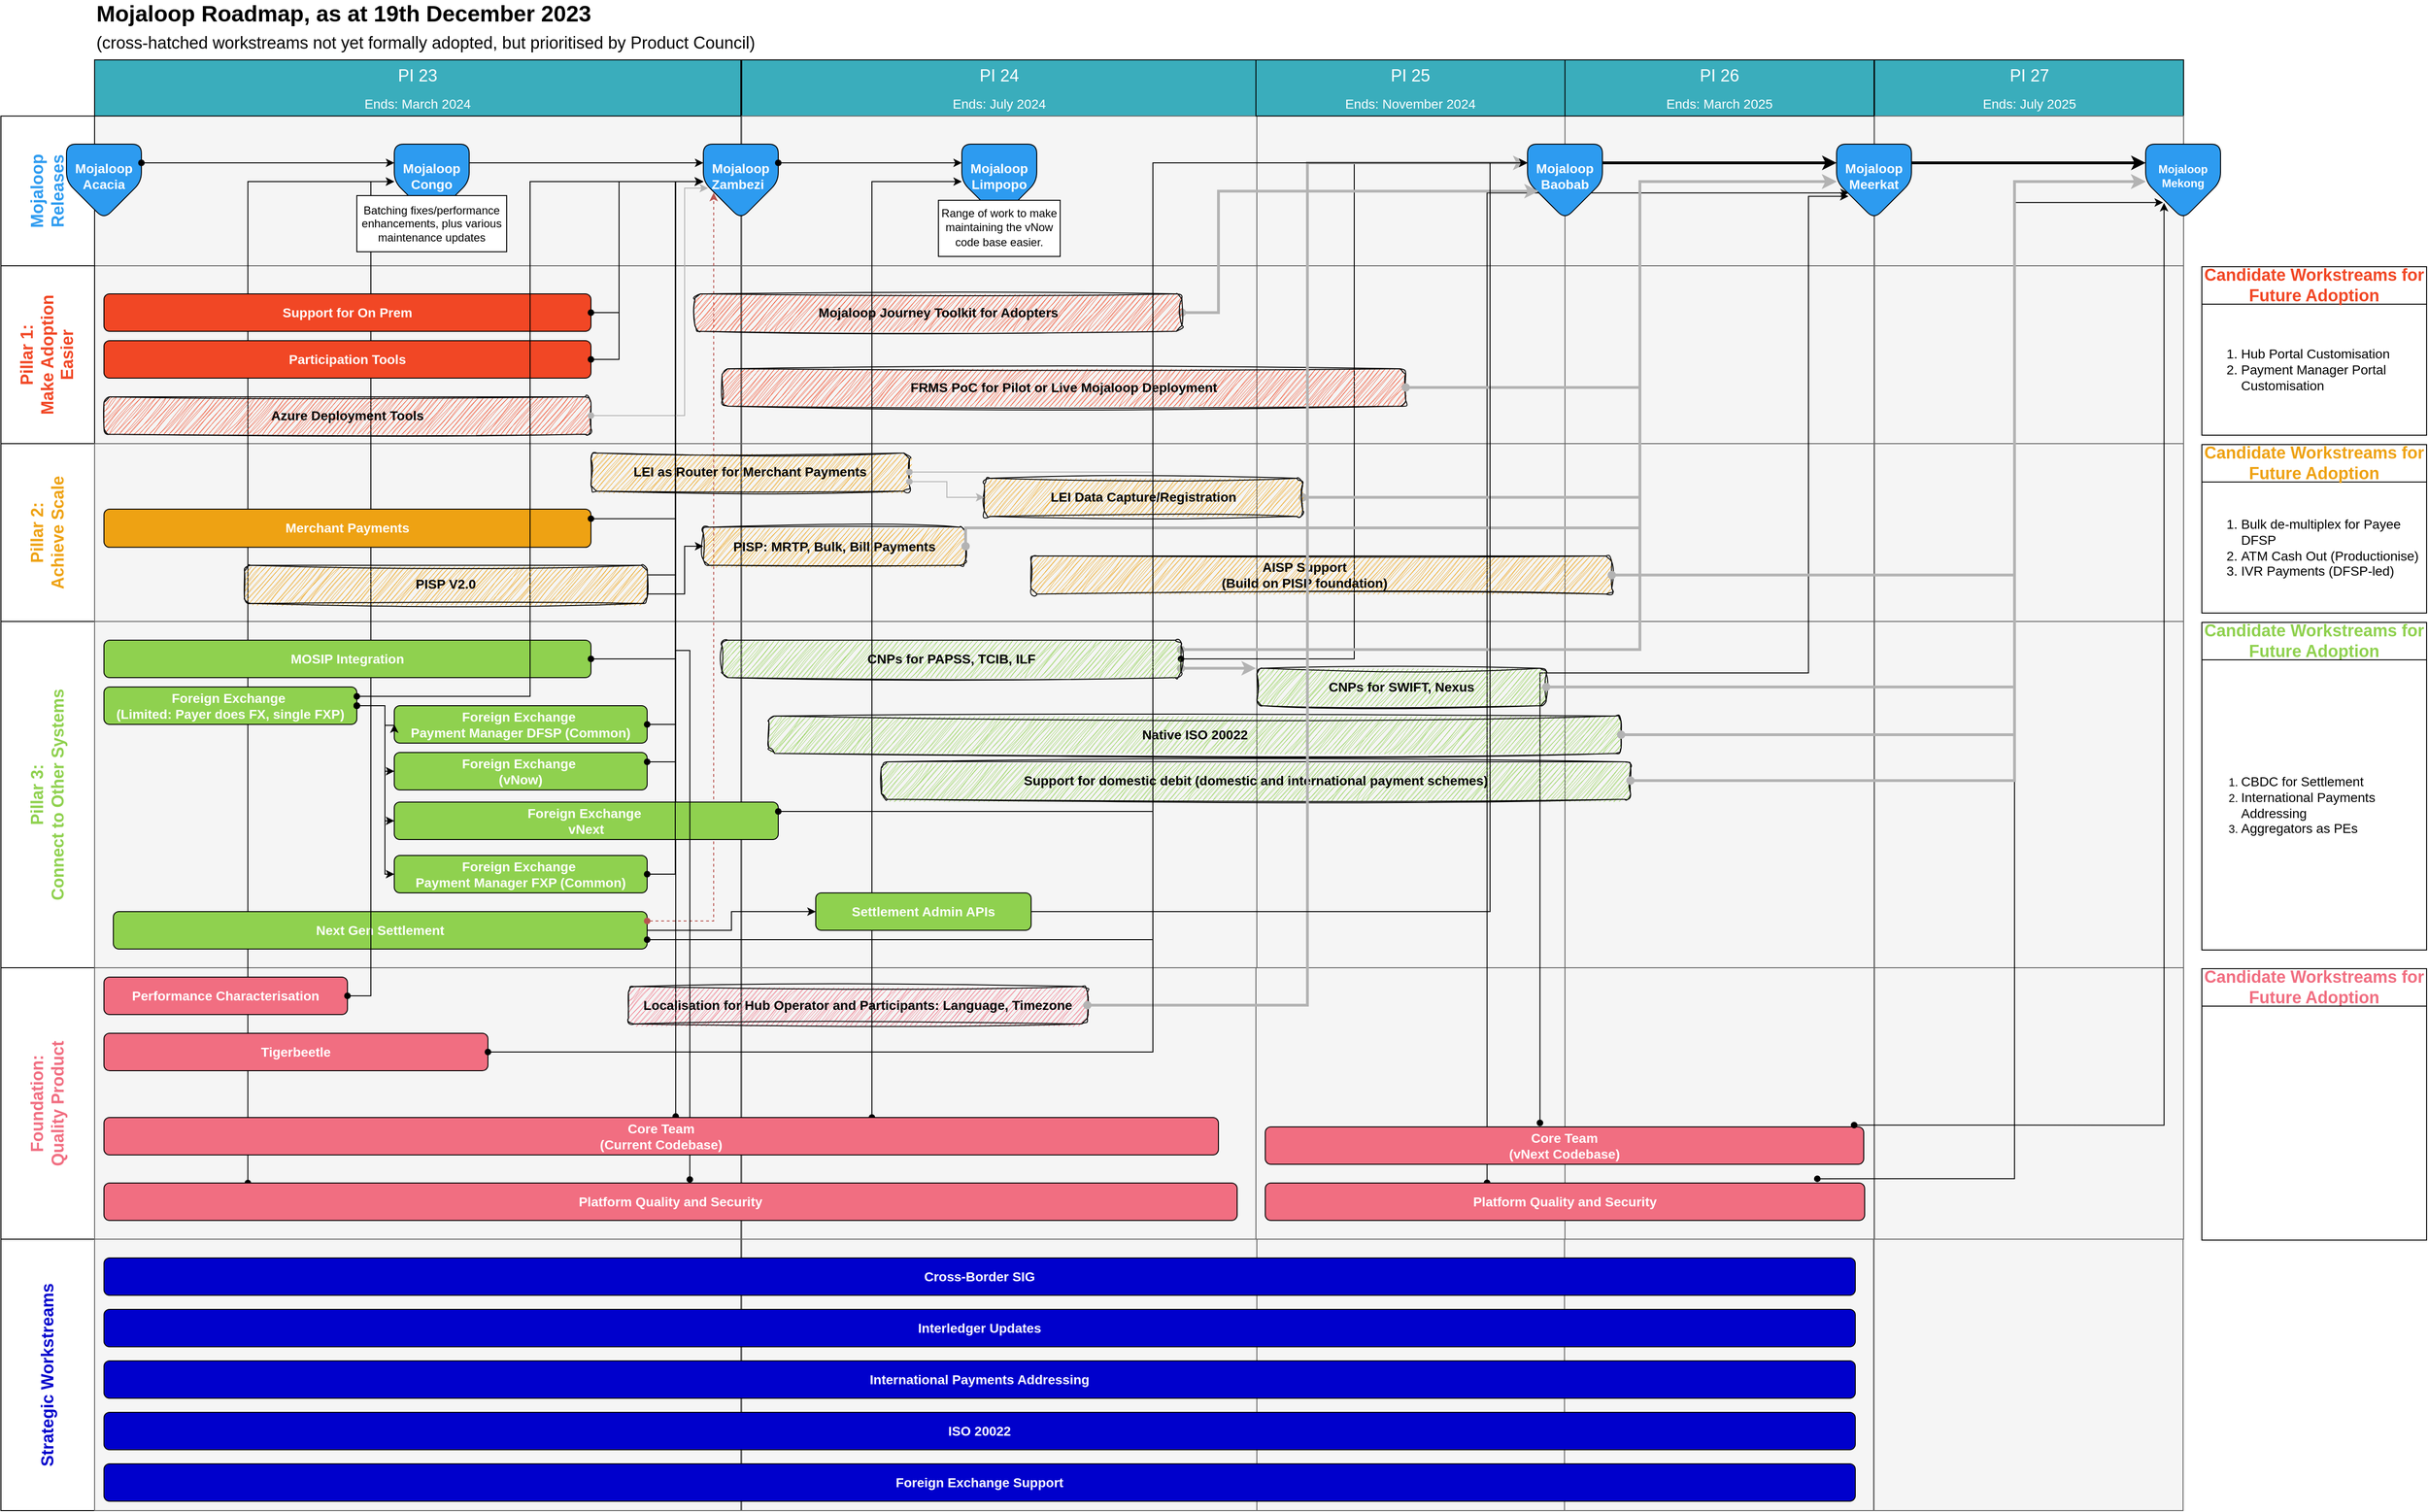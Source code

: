 <mxfile version="22.1.21" type="google">
  <diagram id="prtHgNgQTEPvFCAcTncT" name="Page-1">
    <mxGraphModel grid="1" page="1" gridSize="10" guides="1" tooltips="1" connect="1" arrows="1" fold="1" pageScale="1" pageWidth="1169" pageHeight="827" math="0" shadow="0">
      <root>
        <mxCell id="0" />
        <mxCell id="1" parent="0" />
        <mxCell id="V1w6IO33_B5uVDaUKKrJ-1" value="&lt;p&gt;&lt;font style=&quot;font-size: 18px;&quot; color=&quot;#ffffff&quot;&gt;PI 27&lt;/font&gt;&lt;/p&gt;&lt;p style=&quot;line-height: 100%;&quot;&gt;&lt;span style=&quot;color: rgb(255, 255, 255); background-color: initial;&quot;&gt;&lt;font style=&quot;font-size: 14px;&quot;&gt;Ends: July 2025&lt;/font&gt;&lt;/span&gt;&lt;/p&gt;" style="rounded=0;whiteSpace=wrap;html=1;fillColor=#3aadbc;container=0;movable=0;resizable=0;rotatable=0;deletable=0;editable=0;locked=1;connectable=0;" vertex="1" parent="1">
          <mxGeometry x="2140.5" y="-20" width="330" height="60" as="geometry" />
        </mxCell>
        <mxCell id="V1w6IO33_B5uVDaUKKrJ-2" value="" style="rounded=0;whiteSpace=wrap;html=1;fillColor=#f5f5f5;fontColor=#333333;strokeColor=#666666;movable=0;resizable=0;rotatable=0;deletable=0;editable=0;locked=1;connectable=0;" vertex="1" parent="1">
          <mxGeometry x="2140.5" y="40" width="330" height="160" as="geometry" />
        </mxCell>
        <mxCell id="V1w6IO33_B5uVDaUKKrJ-3" value="" style="rounded=0;whiteSpace=wrap;html=1;fillColor=#f5f5f5;fontColor=#333333;strokeColor=#666666;movable=0;resizable=0;rotatable=0;deletable=0;editable=0;locked=1;connectable=0;" vertex="1" parent="1">
          <mxGeometry x="2140.5" y="200" width="330" height="190" as="geometry" />
        </mxCell>
        <mxCell id="V1w6IO33_B5uVDaUKKrJ-4" value="" style="rounded=0;whiteSpace=wrap;html=1;fillColor=#f5f5f5;fontColor=#333333;strokeColor=#666666;movable=0;resizable=0;rotatable=0;deletable=0;editable=0;locked=1;connectable=0;" vertex="1" parent="1">
          <mxGeometry x="2140.5" y="390" width="330" height="190" as="geometry" />
        </mxCell>
        <mxCell id="V1w6IO33_B5uVDaUKKrJ-5" value="" style="rounded=0;whiteSpace=wrap;html=1;fillColor=#f5f5f5;fontColor=#333333;strokeColor=#666666;movable=0;resizable=0;rotatable=0;deletable=0;editable=0;locked=1;connectable=0;" vertex="1" parent="1">
          <mxGeometry x="2140.5" y="580" width="330" height="370" as="geometry" />
        </mxCell>
        <mxCell id="V1w6IO33_B5uVDaUKKrJ-6" value="" style="rounded=0;whiteSpace=wrap;html=1;fillColor=#f5f5f5;fontColor=#333333;strokeColor=#666666;movable=0;resizable=0;rotatable=0;deletable=0;editable=0;locked=1;connectable=0;" vertex="1" parent="1">
          <mxGeometry x="2140.5" y="950" width="330" height="290" as="geometry" />
        </mxCell>
        <mxCell id="V1w6IO33_B5uVDaUKKrJ-7" value="" style="rounded=0;whiteSpace=wrap;html=1;fillColor=#f5f5f5;fontColor=#333333;strokeColor=#666666;movable=0;resizable=0;rotatable=0;deletable=0;editable=0;locked=1;connectable=0;" vertex="1" parent="1">
          <mxGeometry x="2140" y="1240" width="330" height="290" as="geometry" />
        </mxCell>
        <mxCell id="IgVnPN9NRSkrWdJgGA2A-25" value="" style="rounded=0;whiteSpace=wrap;html=1;fillColor=#f5f5f5;fontColor=#333333;strokeColor=#666666;movable=0;resizable=0;rotatable=0;deletable=0;editable=0;locked=1;connectable=0;" vertex="1" parent="1">
          <mxGeometry x="1480" y="580" width="330" height="370" as="geometry" />
        </mxCell>
        <mxCell id="IgVnPN9NRSkrWdJgGA2A-22" value="" style="rounded=0;whiteSpace=wrap;html=1;fillColor=#f5f5f5;fontColor=#333333;strokeColor=#666666;movable=0;resizable=0;rotatable=0;deletable=0;editable=0;locked=1;connectable=0;" vertex="1" parent="1">
          <mxGeometry x="1480" y="40" width="330" height="160" as="geometry" />
        </mxCell>
        <mxCell id="IgVnPN9NRSkrWdJgGA2A-24" value="" style="rounded=0;whiteSpace=wrap;html=1;fillColor=#f5f5f5;fontColor=#333333;strokeColor=#666666;movable=0;resizable=0;rotatable=0;deletable=0;editable=0;locked=1;connectable=0;" vertex="1" parent="1">
          <mxGeometry x="1480" y="390" width="330" height="190" as="geometry" />
        </mxCell>
        <mxCell id="IgVnPN9NRSkrWdJgGA2A-30" value="" style="rounded=0;whiteSpace=wrap;html=1;fillColor=#f5f5f5;fontColor=#333333;strokeColor=#666666;movable=0;resizable=0;rotatable=0;deletable=0;editable=0;locked=1;connectable=0;" vertex="1" parent="1">
          <mxGeometry x="1810" y="40" width="330" height="160" as="geometry" />
        </mxCell>
        <mxCell id="IgVnPN9NRSkrWdJgGA2A-31" value="" style="rounded=0;whiteSpace=wrap;html=1;fillColor=#f5f5f5;fontColor=#333333;strokeColor=#666666;movable=0;resizable=0;rotatable=0;deletable=0;editable=0;locked=1;connectable=0;" vertex="1" parent="1">
          <mxGeometry x="1810" y="200" width="330" height="190" as="geometry" />
        </mxCell>
        <mxCell id="IgVnPN9NRSkrWdJgGA2A-32" value="" style="rounded=0;whiteSpace=wrap;html=1;fillColor=#f5f5f5;fontColor=#333333;strokeColor=#666666;movable=0;resizable=0;rotatable=0;deletable=0;editable=0;locked=1;connectable=0;" vertex="1" parent="1">
          <mxGeometry x="1810" y="390" width="330" height="190" as="geometry" />
        </mxCell>
        <mxCell id="IgVnPN9NRSkrWdJgGA2A-33" value="" style="rounded=0;whiteSpace=wrap;html=1;fillColor=#f5f5f5;fontColor=#333333;strokeColor=#666666;movable=0;resizable=0;rotatable=0;deletable=0;editable=0;locked=1;connectable=0;" vertex="1" parent="1">
          <mxGeometry x="1810" y="580" width="330" height="370" as="geometry" />
        </mxCell>
        <mxCell id="IgVnPN9NRSkrWdJgGA2A-23" value="" style="rounded=0;whiteSpace=wrap;html=1;fillColor=#f5f5f5;fontColor=#333333;strokeColor=#666666;movable=0;resizable=0;rotatable=0;deletable=0;editable=0;locked=1;connectable=0;" vertex="1" parent="1">
          <mxGeometry x="1480" y="200" width="330" height="190" as="geometry" />
        </mxCell>
        <mxCell id="IgVnPN9NRSkrWdJgGA2A-58" value="Foundation:&lt;br style=&quot;border-color: var(--border-color);&quot;&gt;&lt;span style=&quot;&quot;&gt;Quality Product&lt;/span&gt;" style="rounded=0;whiteSpace=wrap;html=1;fontSize=18;fontStyle=1;startSize=100;horizontal=0;fontColor=#F16E81;movable=0;resizable=0;rotatable=0;deletable=0;editable=0;locked=1;connectable=0;" vertex="1" parent="1">
          <mxGeometry x="140" y="950" width="100" height="290" as="geometry" />
        </mxCell>
        <mxCell id="IgVnPN9NRSkrWdJgGA2A-10" value="" style="rounded=0;whiteSpace=wrap;html=1;fillColor=#f5f5f5;fontColor=#333333;strokeColor=#666666;movable=0;resizable=0;rotatable=0;deletable=0;editable=0;locked=1;connectable=0;" vertex="1" parent="1">
          <mxGeometry x="240" y="950" width="690" height="290" as="geometry" />
        </mxCell>
        <mxCell id="IgVnPN9NRSkrWdJgGA2A-18" value="" style="rounded=0;whiteSpace=wrap;html=1;fillColor=#f5f5f5;fontColor=#333333;strokeColor=#666666;movable=0;resizable=0;rotatable=0;deletable=0;editable=0;locked=1;connectable=0;" vertex="1" parent="1">
          <mxGeometry x="931" y="950" width="550" height="290" as="geometry" />
        </mxCell>
        <mxCell id="IgVnPN9NRSkrWdJgGA2A-34" value="" style="rounded=0;whiteSpace=wrap;html=1;fillColor=#f5f5f5;fontColor=#333333;strokeColor=#666666;movable=0;resizable=0;rotatable=0;deletable=0;editable=0;locked=1;connectable=0;" vertex="1" parent="1">
          <mxGeometry x="1810" y="950" width="330" height="290" as="geometry" />
        </mxCell>
        <mxCell id="IgVnPN9NRSkrWdJgGA2A-26" value="" style="rounded=0;whiteSpace=wrap;html=1;fillColor=#f5f5f5;fontColor=#333333;strokeColor=#666666;movable=0;resizable=0;rotatable=0;deletable=0;editable=0;locked=1;connectable=0;" vertex="1" parent="1">
          <mxGeometry x="1480" y="950" width="330" height="290" as="geometry" />
        </mxCell>
        <mxCell id="JybqgrPGp8Xl5-uRk0mp-5" value="" style="rounded=0;whiteSpace=wrap;html=1;fillColor=#f5f5f5;fontColor=#333333;strokeColor=#666666;movable=0;resizable=0;rotatable=0;deletable=0;editable=0;locked=1;connectable=0;" vertex="1" parent="1">
          <mxGeometry x="1479.5" y="1240" width="330" height="290" as="geometry" />
        </mxCell>
        <mxCell id="JybqgrPGp8Xl5-uRk0mp-6" value="" style="rounded=0;whiteSpace=wrap;html=1;fillColor=#f5f5f5;fontColor=#333333;strokeColor=#666666;movable=0;resizable=0;rotatable=0;deletable=0;editable=0;locked=1;connectable=0;" vertex="1" parent="1">
          <mxGeometry x="1809.5" y="1240" width="330" height="290" as="geometry" />
        </mxCell>
        <mxCell id="IgVnPN9NRSkrWdJgGA2A-7" value="" style="rounded=0;whiteSpace=wrap;html=1;fillColor=#f5f5f5;fontColor=#333333;strokeColor=#666666;movable=0;resizable=0;rotatable=0;deletable=0;editable=0;locked=1;connectable=0;" vertex="1" parent="1">
          <mxGeometry x="240" y="200" width="690" height="190" as="geometry" />
        </mxCell>
        <mxCell id="IgVnPN9NRSkrWdJgGA2A-5" value="" style="rounded=0;whiteSpace=wrap;html=1;fillColor=#f5f5f5;fontColor=#333333;strokeColor=#666666;movable=0;resizable=0;rotatable=0;deletable=0;editable=0;locked=1;connectable=0;" vertex="1" parent="1">
          <mxGeometry x="240" y="40" width="690" height="160" as="geometry" />
        </mxCell>
        <mxCell id="IgVnPN9NRSkrWdJgGA2A-14" value="&lt;p&gt;&lt;font style=&quot;font-size: 18px;&quot; color=&quot;#ffffff&quot;&gt;PI 24&lt;/font&gt;&lt;/p&gt;&lt;p style=&quot;line-height: 100%;&quot;&gt;&lt;span style=&quot;color: rgb(255, 255, 255); background-color: initial;&quot;&gt;&lt;font style=&quot;font-size: 14px;&quot;&gt;Ends: July 2024&lt;/font&gt;&lt;/span&gt;&lt;/p&gt;" style="rounded=0;whiteSpace=wrap;html=1;fillColor=#3aadbc;movable=1;resizable=1;rotatable=1;deletable=1;editable=1;locked=0;connectable=1;" vertex="1" parent="1">
          <mxGeometry x="931" y="-20" width="550" height="60" as="geometry" />
        </mxCell>
        <mxCell id="IgVnPN9NRSkrWdJgGA2A-6" value="&lt;p&gt;&lt;font style=&quot;font-size: 18px;&quot; color=&quot;#ffffff&quot;&gt;PI 23&lt;/font&gt;&lt;/p&gt;&lt;p style=&quot;line-height: 100%;&quot;&gt;&lt;span style=&quot;color: rgb(255, 255, 255); background-color: initial;&quot;&gt;&lt;font style=&quot;font-size: 14px;&quot;&gt;Ends: March 2024&lt;/font&gt;&lt;/span&gt;&lt;/p&gt;" style="rounded=0;whiteSpace=wrap;html=1;fillColor=#3aadbc;movable=0;resizable=0;rotatable=0;deletable=0;editable=0;locked=1;connectable=0;" vertex="1" parent="1">
          <mxGeometry x="240" y="-20" width="690" height="60" as="geometry" />
        </mxCell>
        <mxCell id="IgVnPN9NRSkrWdJgGA2A-43" value="Mojaloop Releases" style="rounded=0;whiteSpace=wrap;html=1;fontSize=18;fontStyle=1;startSize=100;horizontal=0;fontColor=#2D9BF0;movable=0;resizable=0;rotatable=0;deletable=0;editable=0;locked=1;connectable=0;" vertex="1" parent="1">
          <mxGeometry x="140" y="40" width="100" height="160" as="geometry" />
        </mxCell>
        <mxCell id="IgVnPN9NRSkrWdJgGA2A-52" value="Pillar 1:&lt;br style=&quot;border-color: var(--border-color);&quot;&gt;&lt;span style=&quot;&quot;&gt;Make Adoption&lt;/span&gt;&lt;br style=&quot;border-color: var(--border-color);&quot;&gt;&lt;span style=&quot;&quot;&gt;Easier&lt;/span&gt;" style="rounded=0;whiteSpace=wrap;html=1;fontSize=18;fontStyle=1;startSize=100;horizontal=0;fontColor=#F14725;movable=0;resizable=0;rotatable=0;deletable=0;editable=0;locked=1;connectable=0;" vertex="1" parent="1">
          <mxGeometry x="140" y="200" width="100" height="190" as="geometry" />
        </mxCell>
        <mxCell id="IgVnPN9NRSkrWdJgGA2A-54" value="&lt;font color=&quot;#eea213&quot;&gt;Pillar 2:&lt;br style=&quot;border-color: var(--border-color);&quot;&gt;Achieve Scale&lt;/font&gt;" style="rounded=0;whiteSpace=wrap;html=1;fontSize=18;fontStyle=1;startSize=100;horizontal=0;fontColor=#F14725;movable=0;resizable=0;rotatable=0;deletable=0;editable=0;locked=1;connectable=0;" vertex="1" parent="1">
          <mxGeometry x="140" y="390" width="100" height="190" as="geometry" />
        </mxCell>
        <mxCell id="IgVnPN9NRSkrWdJgGA2A-56" value="Pillar 3:&lt;br style=&quot;border-color: var(--border-color);&quot;&gt;&lt;span style=&quot;&quot;&gt;Connect to Other Systems&lt;/span&gt;" style="rounded=0;whiteSpace=wrap;html=1;fontSize=18;fontStyle=1;startSize=100;horizontal=0;fontColor=#8FD14F;movable=0;resizable=0;rotatable=0;deletable=0;editable=0;locked=1;connectable=0;" vertex="1" parent="1">
          <mxGeometry x="140" y="580" width="100" height="370" as="geometry" />
        </mxCell>
        <mxCell id="IgVnPN9NRSkrWdJgGA2A-8" value="" style="rounded=0;whiteSpace=wrap;html=1;fillColor=#f5f5f5;fontColor=#333333;strokeColor=#666666;movable=0;resizable=0;rotatable=0;deletable=0;editable=0;locked=1;connectable=0;" vertex="1" parent="1">
          <mxGeometry x="240" y="390" width="690" height="190" as="geometry" />
        </mxCell>
        <mxCell id="IgVnPN9NRSkrWdJgGA2A-13" value="" style="rounded=0;whiteSpace=wrap;html=1;fillColor=#f5f5f5;fontColor=#333333;strokeColor=#666666;movable=0;resizable=0;rotatable=0;deletable=0;editable=0;locked=1;connectable=0;" vertex="1" parent="1">
          <mxGeometry x="931" y="40" width="550" height="160" as="geometry" />
        </mxCell>
        <mxCell id="IgVnPN9NRSkrWdJgGA2A-17" value="" style="rounded=0;whiteSpace=wrap;html=1;fillColor=#f5f5f5;fontColor=#333333;strokeColor=#666666;movable=0;resizable=0;rotatable=0;deletable=0;editable=0;locked=1;connectable=0;" vertex="1" parent="1">
          <mxGeometry x="931" y="580" width="550" height="370" as="geometry" />
        </mxCell>
        <mxCell id="IgVnPN9NRSkrWdJgGA2A-15" value="" style="rounded=0;whiteSpace=wrap;html=1;fillColor=#f5f5f5;fontColor=#333333;strokeColor=#666666;movable=0;resizable=0;rotatable=0;deletable=0;editable=0;locked=1;connectable=0;" vertex="1" parent="1">
          <mxGeometry x="931" y="200" width="550" height="190" as="geometry" />
        </mxCell>
        <mxCell id="IgVnPN9NRSkrWdJgGA2A-16" value="" style="rounded=0;whiteSpace=wrap;html=1;fillColor=#f5f5f5;fontColor=#333333;strokeColor=#666666;movable=0;resizable=0;rotatable=0;deletable=0;editable=0;locked=1;connectable=0;" vertex="1" parent="1">
          <mxGeometry x="931" y="390" width="550" height="190" as="geometry" />
        </mxCell>
        <mxCell id="IgVnPN9NRSkrWdJgGA2A-9" value="" style="rounded=0;whiteSpace=wrap;html=1;fillColor=#f5f5f5;fontColor=#333333;strokeColor=#666666;movable=1;resizable=1;rotatable=1;deletable=1;editable=1;locked=0;connectable=1;" vertex="1" parent="1">
          <mxGeometry x="240" y="580" width="690" height="370" as="geometry" />
        </mxCell>
        <mxCell id="IgVnPN9NRSkrWdJgGA2A-111" value="" style="edgeStyle=orthogonalEdgeStyle;rounded=0;orthogonalLoop=1;jettySize=auto;html=1;strokeWidth=1;exitX=0.127;exitY=0;exitDx=0;exitDy=0;exitPerimeter=0;entryX=0;entryY=0.5;entryDx=0;entryDy=0;startArrow=oval;startFill=1;" edge="1" parent="1" source="IgVnPN9NRSkrWdJgGA2A-103" target="jTy2H-9CaO5OAL5QqozL-1">
          <mxGeometry relative="1" as="geometry">
            <mxPoint x="804" y="1010" as="sourcePoint" />
            <mxPoint x="860" y="90" as="targetPoint" />
            <Array as="points">
              <mxPoint x="404" y="110" />
            </Array>
          </mxGeometry>
        </mxCell>
        <mxCell id="IgVnPN9NRSkrWdJgGA2A-106" style="edgeStyle=orthogonalEdgeStyle;rounded=0;orthogonalLoop=1;jettySize=auto;html=1;entryX=0.232;entryY=0.78;entryDx=0;entryDy=0;entryPerimeter=0;exitX=0.921;exitY=-0.114;exitDx=0;exitDy=0;exitPerimeter=0;strokeWidth=1;startArrow=oval;startFill=1;" edge="1" parent="1" source="IgVnPN9NRSkrWdJgGA2A-104" target="IgVnPN9NRSkrWdJgGA2A-97">
          <mxGeometry relative="1" as="geometry">
            <Array as="points">
              <mxPoint x="2290" y="1175" />
              <mxPoint x="2290" y="132" />
            </Array>
          </mxGeometry>
        </mxCell>
        <mxCell id="IgVnPN9NRSkrWdJgGA2A-105" style="edgeStyle=orthogonalEdgeStyle;rounded=0;orthogonalLoop=1;jettySize=auto;html=1;entryX=0.164;entryY=0.651;entryDx=0;entryDy=0;entryPerimeter=0;strokeWidth=1;exitX=0.37;exitY=-0.006;exitDx=0;exitDy=0;exitPerimeter=0;startArrow=oval;startFill=1;" edge="1" parent="1" source="IgVnPN9NRSkrWdJgGA2A-104" target="IgVnPN9NRSkrWdJgGA2A-89">
          <mxGeometry relative="1" as="geometry">
            <mxPoint x="1477" y="1000" as="sourcePoint" />
            <Array as="points">
              <mxPoint x="1727" y="122" />
            </Array>
          </mxGeometry>
        </mxCell>
        <mxCell id="IgVnPN9NRSkrWdJgGA2A-61" value="Mojaloop Baobab" style="verticalLabelPosition=middle;verticalAlign=middle;html=1;shape=offPageConnector;rounded=1;size=0.5;fillColor=#2D9BF0;labelPosition=center;align=center;whiteSpace=wrap;spacingBottom=13;fontColor=#FFFFFF;fontStyle=1;fontSize=14;" vertex="1" parent="1">
          <mxGeometry x="1770" y="70" width="80" height="80" as="geometry" />
        </mxCell>
        <mxCell id="dNxyNK7c78bLwvsdeMH5-27" value="" style="edgeStyle=orthogonalEdgeStyle;rounded=0;orthogonalLoop=1;jettySize=auto;html=1;dashed=1;endArrow=none;endFill=0;" edge="1" parent="1">
          <mxGeometry relative="1" as="geometry">
            <mxPoint x="300" y="270" as="targetPoint" />
          </mxGeometry>
        </mxCell>
        <mxCell id="dNxyNK7c78bLwvsdeMH5-31" style="edgeStyle=orthogonalEdgeStyle;rounded=0;orthogonalLoop=1;jettySize=auto;html=1;endArrow=classic;endFill=1;" edge="1" parent="1">
          <mxGeometry relative="1" as="geometry">
            <mxPoint x="420" y="280" as="sourcePoint" />
          </mxGeometry>
        </mxCell>
        <mxCell id="dNxyNK7c78bLwvsdeMH5-35" style="edgeStyle=orthogonalEdgeStyle;rounded=0;orthogonalLoop=1;jettySize=auto;html=1;endArrow=classic;endFill=1;" edge="1" parent="1">
          <mxGeometry relative="1" as="geometry">
            <mxPoint x="690" y="460" as="targetPoint" />
          </mxGeometry>
        </mxCell>
        <mxCell id="dNxyNK7c78bLwvsdeMH5-38" style="edgeStyle=orthogonalEdgeStyle;rounded=0;orthogonalLoop=1;jettySize=auto;html=1;endArrow=classic;endFill=1;" edge="1" parent="1">
          <mxGeometry relative="1" as="geometry">
            <Array as="points">
              <mxPoint x="300" y="460" />
              <mxPoint x="520" y="460" />
            </Array>
            <mxPoint x="520" y="430" as="targetPoint" />
          </mxGeometry>
        </mxCell>
        <mxCell id="dNxyNK7c78bLwvsdeMH5-25" value="" style="edgeStyle=orthogonalEdgeStyle;rounded=0;orthogonalLoop=1;jettySize=auto;html=1;" edge="1" parent="1">
          <mxGeometry relative="1" as="geometry">
            <mxPoint x="260" y="180" as="targetPoint" />
          </mxGeometry>
        </mxCell>
        <mxCell id="dNxyNK7c78bLwvsdeMH5-33" value="" style="edgeStyle=orthogonalEdgeStyle;rounded=0;orthogonalLoop=1;jettySize=auto;html=1;endArrow=classic;endFill=1;" edge="1" parent="1">
          <mxGeometry relative="1" as="geometry">
            <mxPoint x="460" y="180" as="sourcePoint" />
          </mxGeometry>
        </mxCell>
        <mxCell id="dNxyNK7c78bLwvsdeMH5-37" value="" style="edgeStyle=orthogonalEdgeStyle;rounded=0;orthogonalLoop=1;jettySize=auto;html=1;endArrow=classic;endFill=1;" edge="1" parent="1">
          <mxGeometry relative="1" as="geometry">
            <mxPoint x="650" y="490" as="sourcePoint" />
          </mxGeometry>
        </mxCell>
        <mxCell id="dNxyNK7c78bLwvsdeMH5-29" value="" style="edgeStyle=orthogonalEdgeStyle;rounded=0;orthogonalLoop=1;jettySize=auto;html=1;endArrow=classic;endFill=1;" edge="1" parent="1">
          <mxGeometry relative="1" as="geometry">
            <mxPoint x="400" y="260" as="targetPoint" />
          </mxGeometry>
        </mxCell>
        <mxCell id="IgVnPN9NRSkrWdJgGA2A-1" value="Mojaloop Zambezi&lt;span style=&quot;white-space: pre; font-size: 14px;&quot;&gt;&#x9;&lt;/span&gt;" style="verticalLabelPosition=middle;verticalAlign=middle;html=1;shape=offPageConnector;rounded=1;size=0.5;fillColor=#2D9BF0;labelPosition=center;align=center;whiteSpace=wrap;spacingBottom=13;fontColor=#FFFFFF;fontStyle=1;fontSize=14;" vertex="1" parent="1">
          <mxGeometry x="890" y="70" width="80" height="80" as="geometry" />
        </mxCell>
        <mxCell id="IgVnPN9NRSkrWdJgGA2A-39" value="&lt;font color=&quot;#ffffff&quot; style=&quot;font-size: 14px;&quot;&gt;&lt;b style=&quot;font-size: 14px;&quot;&gt;Foreign Exchange&amp;nbsp;&lt;br style=&quot;font-size: 14px;&quot;&gt;(Limited: Payer does FX, single FXP)&lt;br style=&quot;font-size: 14px;&quot;&gt;&lt;/b&gt;&lt;/font&gt;" style="rounded=1;whiteSpace=wrap;html=1;fillColor=#8FD14F;fontSize=14;" vertex="1" parent="1">
          <mxGeometry x="250" y="650" width="270" height="40" as="geometry" />
        </mxCell>
        <mxCell id="pBIU8CeWxCqfokyOlO5Z-20" style="edgeStyle=orthogonalEdgeStyle;rounded=0;orthogonalLoop=1;jettySize=auto;html=1;entryX=0;entryY=0.5;entryDx=0;entryDy=0;" edge="1" parent="1" source="IgVnPN9NRSkrWdJgGA2A-73" target="pBIU8CeWxCqfokyOlO5Z-19">
          <mxGeometry relative="1" as="geometry" />
        </mxCell>
        <mxCell id="IgVnPN9NRSkrWdJgGA2A-73" value="&lt;font color=&quot;#ffffff&quot; style=&quot;font-size: 14px;&quot;&gt;&lt;b style=&quot;font-size: 14px;&quot;&gt;Next Gen Settlement&lt;br style=&quot;font-size: 14px;&quot;&gt;&lt;/b&gt;&lt;/font&gt;" style="rounded=1;whiteSpace=wrap;html=1;fillColor=#8FD14F;fontSize=14;" vertex="1" parent="1">
          <mxGeometry x="260" y="890" width="570" height="40" as="geometry" />
        </mxCell>
        <mxCell id="IgVnPN9NRSkrWdJgGA2A-60" value="Mojaloop Acacia" style="verticalLabelPosition=middle;verticalAlign=middle;html=1;shape=offPageConnector;rounded=1;size=0.5;fillColor=#2D9BF0;labelPosition=center;align=center;whiteSpace=wrap;spacingBottom=13;fontColor=#FFFFFF;fontStyle=1;fontSize=14;" vertex="1" parent="1">
          <mxGeometry x="210" y="70" width="80" height="80" as="geometry" />
        </mxCell>
        <mxCell id="IgVnPN9NRSkrWdJgGA2A-80" value="&lt;font color=&quot;#ffffff&quot; style=&quot;font-size: 14px;&quot;&gt;&lt;b style=&quot;font-size: 14px;&quot;&gt;Tigerbeetle&lt;/b&gt;&lt;/font&gt;" style="rounded=1;whiteSpace=wrap;html=1;fillColor=#F16E81;fontSize=14;" vertex="1" parent="1">
          <mxGeometry x="250" y="1020" width="410" height="40" as="geometry" />
        </mxCell>
        <mxCell id="IgVnPN9NRSkrWdJgGA2A-81" style="edgeStyle=orthogonalEdgeStyle;rounded=0;orthogonalLoop=1;jettySize=auto;html=1;entryX=0;entryY=0.25;entryDx=0;entryDy=0;strokeWidth=1;exitX=1;exitY=0.5;exitDx=0;exitDy=0;startArrow=oval;startFill=1;" edge="1" parent="1" source="43MLDUuVcQ6IggmY8hbu-3" target="IgVnPN9NRSkrWdJgGA2A-61">
          <mxGeometry relative="1" as="geometry" />
        </mxCell>
        <mxCell id="IgVnPN9NRSkrWdJgGA2A-78" value="&lt;font color=&quot;#ffffff&quot; style=&quot;font-size: 14px;&quot;&gt;&lt;b style=&quot;font-size: 14px;&quot;&gt;Core Team&lt;br style=&quot;font-size: 14px;&quot;&gt;(vNext Codebase)&lt;br style=&quot;font-size: 14px;&quot;&gt;&lt;/b&gt;&lt;/font&gt;" style="rounded=1;whiteSpace=wrap;html=1;fillColor=#F16E81;fontSize=14;" vertex="1" parent="1">
          <mxGeometry x="1490" y="1120" width="639" height="40" as="geometry" />
        </mxCell>
        <mxCell id="IgVnPN9NRSkrWdJgGA2A-85" value="&lt;font color=&quot;#ffffff&quot; style=&quot;font-size: 14px;&quot;&gt;&lt;b style=&quot;font-size: 14px;&quot;&gt;Performance Characterisation&lt;/b&gt;&lt;/font&gt;" style="rounded=1;whiteSpace=wrap;html=1;fillColor=#F16E81;fontSize=14;" vertex="1" parent="1">
          <mxGeometry x="250" y="960" width="260" height="40" as="geometry" />
        </mxCell>
        <mxCell id="IgVnPN9NRSkrWdJgGA2A-88" style="edgeStyle=orthogonalEdgeStyle;rounded=0;orthogonalLoop=1;jettySize=auto;html=1;entryX=0;entryY=0.5;entryDx=0;entryDy=0;strokeWidth=1;exitX=1;exitY=0.5;exitDx=0;exitDy=0;startArrow=oval;startFill=1;" edge="1" parent="1" source="IgVnPN9NRSkrWdJgGA2A-85" target="jTy2H-9CaO5OAL5QqozL-1">
          <mxGeometry relative="1" as="geometry" />
        </mxCell>
        <mxCell id="IgVnPN9NRSkrWdJgGA2A-89" value="Mojaloop Meerkat" style="verticalLabelPosition=middle;verticalAlign=middle;html=1;shape=offPageConnector;rounded=1;size=0.5;fillColor=#2D9BF0;labelPosition=center;align=center;whiteSpace=wrap;spacingBottom=13;fontColor=#FFFFFF;fontStyle=1;fontSize=14;" vertex="1" parent="1">
          <mxGeometry x="2100" y="70" width="80" height="80" as="geometry" />
        </mxCell>
        <mxCell id="IgVnPN9NRSkrWdJgGA2A-95" style="edgeStyle=orthogonalEdgeStyle;rounded=0;orthogonalLoop=1;jettySize=auto;html=1;entryX=0;entryY=0.5;entryDx=0;entryDy=0;strokeWidth=1;startArrow=oval;startFill=1;exitX=0.513;exitY=-0.027;exitDx=0;exitDy=0;exitPerimeter=0;" edge="1" parent="1" source="IgVnPN9NRSkrWdJgGA2A-40" target="IgVnPN9NRSkrWdJgGA2A-1">
          <mxGeometry relative="1" as="geometry">
            <mxPoint x="878" y="940" as="sourcePoint" />
          </mxGeometry>
        </mxCell>
        <mxCell id="IgVnPN9NRSkrWdJgGA2A-96" style="edgeStyle=orthogonalEdgeStyle;rounded=0;orthogonalLoop=1;jettySize=auto;html=1;strokeWidth=1;exitX=0.459;exitY=-0.106;exitDx=0;exitDy=0;exitPerimeter=0;entryX=0.159;entryY=0.697;entryDx=0;entryDy=0;entryPerimeter=0;startArrow=oval;startFill=1;" edge="1" parent="1" source="IgVnPN9NRSkrWdJgGA2A-78" target="IgVnPN9NRSkrWdJgGA2A-89">
          <mxGeometry relative="1" as="geometry">
            <mxPoint x="1533" y="900" as="sourcePoint" />
            <mxPoint x="1534" y="130" as="targetPoint" />
            <Array as="points">
              <mxPoint x="1783" y="635" />
              <mxPoint x="2070" y="635" />
              <mxPoint x="2070" y="126" />
            </Array>
          </mxGeometry>
        </mxCell>
        <mxCell id="IgVnPN9NRSkrWdJgGA2A-97" value="Mojaloop Mekong" style="verticalLabelPosition=middle;verticalAlign=middle;html=1;shape=offPageConnector;rounded=1;size=0.5;fillColor=#2D9BF0;labelPosition=center;align=center;whiteSpace=wrap;spacingBottom=13;fontColor=#FFFFFF;fontStyle=1" vertex="1" parent="1">
          <mxGeometry x="2430" y="70" width="80" height="80" as="geometry" />
        </mxCell>
        <mxCell id="IgVnPN9NRSkrWdJgGA2A-98" style="edgeStyle=orthogonalEdgeStyle;rounded=0;orthogonalLoop=1;jettySize=auto;html=1;entryX=0.246;entryY=0.786;entryDx=0;entryDy=0;entryPerimeter=0;exitX=0.984;exitY=-0.046;exitDx=0;exitDy=0;exitPerimeter=0;strokeWidth=1;startArrow=oval;startFill=1;" edge="1" parent="1" source="IgVnPN9NRSkrWdJgGA2A-78" target="IgVnPN9NRSkrWdJgGA2A-97">
          <mxGeometry relative="1" as="geometry" />
        </mxCell>
        <mxCell id="IgVnPN9NRSkrWdJgGA2A-103" value="&lt;font color=&quot;#ffffff&quot; style=&quot;font-size: 14px;&quot;&gt;&lt;b style=&quot;font-size: 14px;&quot;&gt;Platform Quality and Security&lt;/b&gt;&lt;/font&gt;" style="rounded=1;whiteSpace=wrap;html=1;fillColor=#F16E81;fontSize=14;" vertex="1" parent="1">
          <mxGeometry x="250" y="1180" width="1210" height="40" as="geometry" />
        </mxCell>
        <mxCell id="IgVnPN9NRSkrWdJgGA2A-104" value="&lt;font color=&quot;#ffffff&quot; style=&quot;font-size: 14px;&quot;&gt;&lt;b style=&quot;font-size: 14px;&quot;&gt;Platform Quality and Security&lt;/b&gt;&lt;/font&gt;" style="rounded=1;whiteSpace=wrap;html=1;fillColor=#F16E81;fontSize=14;" vertex="1" parent="1">
          <mxGeometry x="1490" y="1180" width="640" height="40" as="geometry" />
        </mxCell>
        <mxCell id="IgVnPN9NRSkrWdJgGA2A-110" value="Mojaloop Roadmap, as at 19th December 2023&lt;br&gt;&lt;span style=&quot;font-weight: normal;&quot;&gt;&lt;font style=&quot;font-size: 18px;&quot;&gt;(cross-hatched workstreams not yet formally adopted, but prioritised by Product Council)&lt;/font&gt;&lt;/span&gt;" style="text;html=1;strokeColor=none;fillColor=none;align=left;verticalAlign=middle;whiteSpace=wrap;rounded=0;fontSize=24;fontStyle=1" vertex="1" parent="1">
          <mxGeometry x="240" y="-70" width="720" height="30" as="geometry" />
        </mxCell>
        <mxCell id="IgVnPN9NRSkrWdJgGA2A-68" style="edgeStyle=orthogonalEdgeStyle;rounded=0;orthogonalLoop=1;jettySize=auto;html=1;entryX=0;entryY=0.25;entryDx=0;entryDy=0;exitX=1;exitY=0.25;exitDx=0;exitDy=0;strokeWidth=1;strokeColor=default;startArrow=oval;startFill=1;" edge="1" parent="1" source="IgVnPN9NRSkrWdJgGA2A-60" target="jTy2H-9CaO5OAL5QqozL-1">
          <mxGeometry relative="1" as="geometry">
            <mxPoint x="455" y="660" as="sourcePoint" />
          </mxGeometry>
        </mxCell>
        <mxCell id="IgVnPN9NRSkrWdJgGA2A-38" value="&lt;font color=&quot;#ffffff&quot; style=&quot;font-size: 14px;&quot;&gt;&lt;b style=&quot;font-size: 14px;&quot;&gt;Merchant Payments&lt;/b&gt;&lt;/font&gt;" style="rounded=1;whiteSpace=wrap;html=1;fillColor=#EEA213;fontSize=14;" vertex="1" parent="1">
          <mxGeometry x="250" y="460" width="520" height="40.78" as="geometry" />
        </mxCell>
        <mxCell id="IgVnPN9NRSkrWdJgGA2A-37" value="&lt;font color=&quot;#ffffff&quot; style=&quot;font-size: 14px;&quot;&gt;&lt;b style=&quot;font-size: 14px;&quot;&gt;Support for On Prem&lt;/b&gt;&lt;/font&gt;" style="rounded=1;whiteSpace=wrap;html=1;fillColor=#F14725;fontSize=14;" vertex="1" parent="1">
          <mxGeometry x="250" y="230" width="520" height="40" as="geometry" />
        </mxCell>
        <mxCell id="IgVnPN9NRSkrWdJgGA2A-62" value="&lt;font color=&quot;#ffffff&quot; style=&quot;font-size: 14px;&quot;&gt;&lt;b style=&quot;font-size: 14px;&quot;&gt;Participation Tools&lt;/b&gt;&lt;/font&gt;" style="rounded=1;whiteSpace=wrap;html=1;fillColor=#F14725;fontSize=14;" vertex="1" parent="1">
          <mxGeometry x="250" y="280" width="520" height="40" as="geometry" />
        </mxCell>
        <mxCell id="IgVnPN9NRSkrWdJgGA2A-116" style="edgeStyle=orthogonalEdgeStyle;rounded=0;orthogonalLoop=1;jettySize=auto;html=1;strokeWidth=1;entryX=0;entryY=0.25;entryDx=0;entryDy=0;exitX=1;exitY=0.25;exitDx=0;exitDy=0;" edge="1" parent="1" source="jTy2H-9CaO5OAL5QqozL-1" target="IgVnPN9NRSkrWdJgGA2A-1">
          <mxGeometry relative="1" as="geometry">
            <mxPoint x="610" y="90" as="sourcePoint" />
            <mxPoint x="860" y="90" as="targetPoint" />
          </mxGeometry>
        </mxCell>
        <mxCell id="IgVnPN9NRSkrWdJgGA2A-118" style="edgeStyle=orthogonalEdgeStyle;rounded=0;orthogonalLoop=1;jettySize=auto;html=1;strokeWidth=3;entryX=0;entryY=0.25;entryDx=0;entryDy=0;exitX=1;exitY=0.25;exitDx=0;exitDy=0;" edge="1" parent="1" source="IgVnPN9NRSkrWdJgGA2A-89" target="IgVnPN9NRSkrWdJgGA2A-97">
          <mxGeometry relative="1" as="geometry">
            <mxPoint x="1450" y="72" as="sourcePoint" />
            <mxPoint x="1700" y="72" as="targetPoint" />
          </mxGeometry>
        </mxCell>
        <mxCell id="IgVnPN9NRSkrWdJgGA2A-70" style="edgeStyle=orthogonalEdgeStyle;rounded=0;orthogonalLoop=1;jettySize=auto;html=1;entryX=0;entryY=0.5;entryDx=0;entryDy=0;strokeWidth=1;startArrow=oval;startFill=1;" edge="1" parent="1" source="IgVnPN9NRSkrWdJgGA2A-39" target="IgVnPN9NRSkrWdJgGA2A-69">
          <mxGeometry relative="1" as="geometry">
            <mxPoint x="710" y="690" as="targetPoint" />
            <Array as="points">
              <mxPoint x="550" y="670" />
              <mxPoint x="550" y="740" />
            </Array>
          </mxGeometry>
        </mxCell>
        <mxCell id="IgVnPN9NRSkrWdJgGA2A-41" style="edgeStyle=orthogonalEdgeStyle;rounded=0;orthogonalLoop=1;jettySize=auto;html=1;exitX=1;exitY=0.5;exitDx=0;exitDy=0;entryX=0;entryY=0.5;entryDx=0;entryDy=0;strokeWidth=1;startArrow=oval;startFill=1;" edge="1" parent="1" source="IgVnPN9NRSkrWdJgGA2A-37" target="IgVnPN9NRSkrWdJgGA2A-1">
          <mxGeometry relative="1" as="geometry">
            <Array as="points">
              <mxPoint x="800" y="250" />
              <mxPoint x="800" y="110" />
            </Array>
          </mxGeometry>
        </mxCell>
        <mxCell id="IgVnPN9NRSkrWdJgGA2A-66" style="edgeStyle=orthogonalEdgeStyle;rounded=0;orthogonalLoop=1;jettySize=auto;html=1;strokeWidth=1;startArrow=oval;startFill=1;" edge="1" parent="1" source="IgVnPN9NRSkrWdJgGA2A-62">
          <mxGeometry relative="1" as="geometry">
            <Array as="points">
              <mxPoint x="800" y="300" />
              <mxPoint x="800" y="110" />
            </Array>
            <mxPoint x="890" y="110" as="targetPoint" />
          </mxGeometry>
        </mxCell>
        <mxCell id="IgVnPN9NRSkrWdJgGA2A-74" style="edgeStyle=orthogonalEdgeStyle;rounded=0;orthogonalLoop=1;jettySize=auto;html=1;entryX=0;entryY=0.25;entryDx=0;entryDy=0;exitX=1;exitY=0.75;exitDx=0;exitDy=0;strokeWidth=1;startArrow=oval;startFill=1;" edge="1" parent="1" source="IgVnPN9NRSkrWdJgGA2A-73" target="IgVnPN9NRSkrWdJgGA2A-61">
          <mxGeometry relative="1" as="geometry">
            <Array as="points">
              <mxPoint x="1370" y="920" />
              <mxPoint x="1370" y="90" />
            </Array>
          </mxGeometry>
        </mxCell>
        <mxCell id="IgVnPN9NRSkrWdJgGA2A-67" style="edgeStyle=orthogonalEdgeStyle;rounded=0;orthogonalLoop=1;jettySize=auto;html=1;entryX=0;entryY=0.5;entryDx=0;entryDy=0;strokeWidth=1;startArrow=oval;startFill=1;exitX=1;exitY=0.25;exitDx=0;exitDy=0;" edge="1" parent="1" source="IgVnPN9NRSkrWdJgGA2A-38" target="IgVnPN9NRSkrWdJgGA2A-1">
          <mxGeometry relative="1" as="geometry">
            <Array as="points">
              <mxPoint x="860" y="470" />
              <mxPoint x="860" y="110" />
            </Array>
          </mxGeometry>
        </mxCell>
        <mxCell id="IgVnPN9NRSkrWdJgGA2A-75" value="&lt;font color=&quot;#ffffff&quot; style=&quot;font-size: 14px;&quot;&gt;&lt;b style=&quot;font-size: 14px;&quot;&gt;MOSIP Integration&lt;br style=&quot;font-size: 14px;&quot;&gt;&lt;/b&gt;&lt;/font&gt;" style="rounded=1;whiteSpace=wrap;html=1;fillColor=#8FD14F;fontSize=14;" vertex="1" parent="1">
          <mxGeometry x="250" y="600" width="520" height="40" as="geometry" />
        </mxCell>
        <mxCell id="JybqgrPGp8Xl5-uRk0mp-1" value="&lt;font color=&quot;#0000cc&quot;&gt;Strategic Workstreams&lt;/font&gt;" style="rounded=0;whiteSpace=wrap;html=1;fontSize=18;fontStyle=1;startSize=100;horizontal=0;fontColor=#F16E81;movable=0;resizable=0;rotatable=0;deletable=0;editable=0;locked=1;connectable=0;" vertex="1" parent="1">
          <mxGeometry x="140" y="1240" width="100" height="290" as="geometry" />
        </mxCell>
        <mxCell id="JybqgrPGp8Xl5-uRk0mp-3" value="" style="rounded=0;whiteSpace=wrap;html=1;fillColor=#f5f5f5;fontColor=#333333;strokeColor=#666666;movable=0;resizable=0;rotatable=0;deletable=0;editable=0;locked=1;connectable=0;" vertex="1" parent="1">
          <mxGeometry x="240" y="1240" width="690" height="290" as="geometry" />
        </mxCell>
        <mxCell id="JybqgrPGp8Xl5-uRk0mp-4" value="" style="rounded=0;whiteSpace=wrap;html=1;fillColor=#f5f5f5;fontColor=#333333;strokeColor=#666666;movable=0;resizable=0;rotatable=0;deletable=0;editable=0;locked=1;connectable=0;" vertex="1" parent="1">
          <mxGeometry x="931" y="1240" width="550" height="290" as="geometry" />
        </mxCell>
        <mxCell id="JybqgrPGp8Xl5-uRk0mp-7" style="edgeStyle=orthogonalEdgeStyle;rounded=0;orthogonalLoop=1;jettySize=auto;html=1;exitX=1;exitY=0.25;exitDx=0;exitDy=0;entryX=0.138;entryY=0.65;entryDx=0;entryDy=0;entryPerimeter=0;strokeWidth=1;startArrow=oval;startFill=1;dashed=1;fillColor=#f8cecc;strokeColor=#b85450;" edge="1" parent="1" source="IgVnPN9NRSkrWdJgGA2A-73" target="IgVnPN9NRSkrWdJgGA2A-1">
          <mxGeometry relative="1" as="geometry" />
        </mxCell>
        <mxCell id="IgVnPN9NRSkrWdJgGA2A-69" value="&lt;font color=&quot;#ffffff&quot; style=&quot;font-size: 14px;&quot;&gt;&lt;b style=&quot;font-size: 14px;&quot;&gt;Foreign Exchange&amp;nbsp;&lt;br style=&quot;font-size: 14px;&quot;&gt;(vNow)&lt;br style=&quot;font-size: 14px;&quot;&gt;&lt;/b&gt;&lt;/font&gt;" style="rounded=1;whiteSpace=wrap;html=1;fillColor=#8FD14F;fontSize=14;" vertex="1" parent="1">
          <mxGeometry x="560" y="720" width="270" height="40" as="geometry" />
        </mxCell>
        <mxCell id="JybqgrPGp8Xl5-uRk0mp-8" value="&lt;font color=&quot;#ffffff&quot; style=&quot;font-size: 14px;&quot;&gt;&lt;b style=&quot;font-size: 14px;&quot;&gt;Cross-Border SIG&lt;/b&gt;&lt;/font&gt;" style="rounded=1;whiteSpace=wrap;html=1;fillColor=#0000CC;fontSize=14;movable=1;resizable=1;rotatable=1;deletable=1;editable=1;locked=0;connectable=1;" vertex="1" parent="1">
          <mxGeometry x="250" y="1260" width="1870" height="40" as="geometry" />
        </mxCell>
        <mxCell id="JybqgrPGp8Xl5-uRk0mp-9" value="&lt;font color=&quot;#ffffff&quot; style=&quot;font-size: 14px;&quot;&gt;&lt;b style=&quot;font-size: 14px;&quot;&gt;Interledger Updates&lt;/b&gt;&lt;/font&gt;" style="rounded=1;whiteSpace=wrap;html=1;fillColor=#0000CC;fontSize=14;movable=1;resizable=1;rotatable=1;deletable=1;editable=1;locked=0;connectable=1;" vertex="1" parent="1">
          <mxGeometry x="250" y="1315" width="1870" height="40" as="geometry" />
        </mxCell>
        <mxCell id="JybqgrPGp8Xl5-uRk0mp-10" value="&lt;font color=&quot;#ffffff&quot; style=&quot;font-size: 14px;&quot;&gt;&lt;b style=&quot;font-size: 14px;&quot;&gt;International Payments Addressing&lt;/b&gt;&lt;/font&gt;" style="rounded=1;whiteSpace=wrap;html=1;fillColor=#0000CC;fontSize=14;movable=1;resizable=1;rotatable=1;deletable=1;editable=1;locked=0;connectable=1;" vertex="1" parent="1">
          <mxGeometry x="250" y="1370" width="1870" height="40" as="geometry" />
        </mxCell>
        <mxCell id="JybqgrPGp8Xl5-uRk0mp-11" value="&lt;font color=&quot;#ffffff&quot; style=&quot;font-size: 14px;&quot;&gt;&lt;b style=&quot;font-size: 14px;&quot;&gt;ISO 20022&lt;/b&gt;&lt;/font&gt;" style="rounded=1;whiteSpace=wrap;html=1;fillColor=#0000CC;fontSize=14;movable=1;resizable=1;rotatable=1;deletable=1;editable=1;locked=0;connectable=1;" vertex="1" parent="1">
          <mxGeometry x="250" y="1425" width="1870" height="40" as="geometry" />
        </mxCell>
        <mxCell id="JybqgrPGp8Xl5-uRk0mp-12" value="&lt;font color=&quot;#ffffff&quot; style=&quot;font-size: 14px;&quot;&gt;&lt;b style=&quot;font-size: 14px;&quot;&gt;Foreign Exchange Support&lt;/b&gt;&lt;/font&gt;" style="rounded=1;whiteSpace=wrap;html=1;fillColor=#0000CC;fontSize=14;movable=1;resizable=1;rotatable=1;deletable=1;editable=1;locked=0;connectable=1;" vertex="1" parent="1">
          <mxGeometry x="250" y="1480" width="1870" height="40" as="geometry" />
        </mxCell>
        <mxCell id="icjRPEchNrs7mkZ5rn7Y-2" value="" style="edgeStyle=orthogonalEdgeStyle;rounded=0;orthogonalLoop=1;jettySize=auto;html=1;entryX=0;entryY=0.5;entryDx=0;entryDy=0;exitX=1;exitY=0.25;exitDx=0;exitDy=0;strokeWidth=1;startArrow=oval;startFill=1;" edge="1" parent="1" source="IgVnPN9NRSkrWdJgGA2A-69" target="IgVnPN9NRSkrWdJgGA2A-1">
          <mxGeometry relative="1" as="geometry">
            <mxPoint x="980" y="681" as="sourcePoint" />
            <mxPoint x="930" y="118" as="targetPoint" />
          </mxGeometry>
        </mxCell>
        <mxCell id="IgVnPN9NRSkrWdJgGA2A-76" style="edgeStyle=orthogonalEdgeStyle;rounded=0;orthogonalLoop=1;jettySize=auto;html=1;entryX=0;entryY=0.5;entryDx=0;entryDy=0;exitX=1;exitY=0.5;exitDx=0;exitDy=0;strokeWidth=1;startArrow=oval;startFill=1;" edge="1" parent="1" source="IgVnPN9NRSkrWdJgGA2A-75" target="IgVnPN9NRSkrWdJgGA2A-1">
          <mxGeometry relative="1" as="geometry">
            <Array as="points">
              <mxPoint x="860" y="620" />
              <mxPoint x="860" y="110" />
            </Array>
          </mxGeometry>
        </mxCell>
        <mxCell id="43MLDUuVcQ6IggmY8hbu-1" value="&lt;font style=&quot;font-size: 14px;&quot;&gt;&lt;b style=&quot;font-size: 14px;&quot;&gt;FRMS PoC for Pilot or Live Mojaloop Deployment&lt;/b&gt;&lt;/font&gt;" style="rounded=1;whiteSpace=wrap;html=1;fillColor=#F14725;fontSize=14;gradientColor=none;glass=0;shadow=0;sketch=1;curveFitting=1;jiggle=2;fontColor=#000000;" vertex="1" parent="1">
          <mxGeometry x="910" y="310" width="730" height="40" as="geometry" />
        </mxCell>
        <mxCell id="43MLDUuVcQ6IggmY8hbu-4" value="&lt;font style=&quot;font-size: 14px;&quot;&gt;&lt;b style=&quot;font-size: 14px;&quot;&gt;CNPs for SWIFT, Nexus&lt;br style=&quot;font-size: 14px;&quot;&gt;&lt;/b&gt;&lt;/font&gt;" style="rounded=1;whiteSpace=wrap;html=1;fillColor=#8FD14F;fontSize=14;sketch=1;curveFitting=1;jiggle=2;fontColor=#000000;" vertex="1" parent="1">
          <mxGeometry x="1481" y="630" width="309" height="40" as="geometry" />
        </mxCell>
        <mxCell id="43MLDUuVcQ6IggmY8hbu-5" value="&lt;font style=&quot;font-size: 14px;&quot;&gt;&lt;b style=&quot;font-size: 14px;&quot;&gt;Native ISO 20022&lt;br style=&quot;font-size: 14px;&quot;&gt;&lt;/b&gt;&lt;/font&gt;" style="rounded=1;whiteSpace=wrap;html=1;fillColor=#8FD14F;fontSize=14;sketch=1;curveFitting=1;jiggle=2;fontColor=#000000;" vertex="1" parent="1">
          <mxGeometry x="960" y="681" width="910" height="40" as="geometry" />
        </mxCell>
        <mxCell id="43MLDUuVcQ6IggmY8hbu-6" value="&lt;font style=&quot;font-size: 14px;&quot;&gt;&lt;b style=&quot;font-size: 14px;&quot;&gt;Azure Deployment Tools&lt;/b&gt;&lt;/font&gt;" style="rounded=1;whiteSpace=wrap;html=1;fillColor=#F14725;fontSize=14;gradientColor=none;glass=0;shadow=0;sketch=1;curveFitting=1;jiggle=2;fontColor=#000000;" vertex="1" parent="1">
          <mxGeometry x="250" y="340" width="520" height="40" as="geometry" />
        </mxCell>
        <mxCell id="43MLDUuVcQ6IggmY8hbu-7" value="&lt;font style=&quot;font-size: 14px;&quot;&gt;&lt;b style=&quot;font-size: 14px;&quot;&gt;Support for domestic debit (domestic and international payment schemes)&lt;br style=&quot;font-size: 14px;&quot;&gt;&lt;/b&gt;&lt;/font&gt;" style="rounded=1;whiteSpace=wrap;html=1;fillColor=#8FD14F;fontSize=14;sketch=1;curveFitting=1;jiggle=2;fontColor=#000000;" vertex="1" parent="1">
          <mxGeometry x="1080" y="730" width="800" height="40" as="geometry" />
        </mxCell>
        <mxCell id="43MLDUuVcQ6IggmY8hbu-8" value="&lt;font style=&quot;font-size: 14px;&quot;&gt;&lt;b style=&quot;font-size: 14px;&quot;&gt;PISP: MRTP, Bulk, Bill Payments&lt;/b&gt;&lt;/font&gt;" style="rounded=1;whiteSpace=wrap;html=1;fillColor=#EEA213;fontSize=14;sketch=1;curveFitting=1;jiggle=2;fontColor=#000000;" vertex="1" parent="1">
          <mxGeometry x="890" y="479.22" width="280" height="40.78" as="geometry" />
        </mxCell>
        <mxCell id="43MLDUuVcQ6IggmY8hbu-9" value="&lt;font style=&quot;font-size: 14px;&quot;&gt;&lt;b style=&quot;font-size: 14px;&quot;&gt;LEI as Router for Merchant Payments&lt;/b&gt;&lt;/font&gt;" style="rounded=1;whiteSpace=wrap;html=1;fillColor=#EEA213;fontSize=14;sketch=1;curveFitting=1;jiggle=2;fontColor=#000000;" vertex="1" parent="1">
          <mxGeometry x="770" y="400" width="340" height="40.78" as="geometry" />
        </mxCell>
        <mxCell id="43MLDUuVcQ6IggmY8hbu-10" value="&lt;font style=&quot;font-size: 14px;&quot;&gt;&lt;b style=&quot;font-size: 14px;&quot;&gt;AISP Support&lt;br&gt;(Build on PISP foundation)&lt;br&gt;&lt;/b&gt;&lt;/font&gt;" style="rounded=1;whiteSpace=wrap;html=1;fillColor=#EEA213;fontSize=14;sketch=1;curveFitting=1;jiggle=2;fontColor=#000000;spacingRight=36;" vertex="1" parent="1">
          <mxGeometry x="1240" y="510" width="620" height="40.78" as="geometry" />
        </mxCell>
        <mxCell id="43MLDUuVcQ6IggmY8hbu-11" value="&lt;font style=&quot;font-size: 14px;&quot;&gt;&lt;b style=&quot;font-size: 14px;&quot;&gt;Localisation for Hub Operator and Participants: Language, Timezone&lt;/b&gt;&lt;/font&gt;" style="rounded=1;whiteSpace=wrap;html=1;fillColor=#F16E81;fontSize=14;fontColor=#000000;sketch=1;curveFitting=1;jiggle=2;" vertex="1" parent="1">
          <mxGeometry x="810" y="970" width="490" height="40" as="geometry" />
        </mxCell>
        <mxCell id="rzV6h1TZmgZD2reJMD9--1" style="edgeStyle=orthogonalEdgeStyle;rounded=0;orthogonalLoop=1;jettySize=auto;html=1;strokeWidth=1;startArrow=oval;startFill=1;exitX=1;exitY=0.5;exitDx=0;exitDy=0;strokeColor=#B3B3B3;entryX=0.063;entryY=0.588;entryDx=0;entryDy=0;entryPerimeter=0;" edge="1" parent="1" source="43MLDUuVcQ6IggmY8hbu-6" target="IgVnPN9NRSkrWdJgGA2A-1">
          <mxGeometry relative="1" as="geometry">
            <Array as="points">
              <mxPoint x="870" y="360" />
              <mxPoint x="870" y="117" />
            </Array>
            <mxPoint x="780" y="490" as="sourcePoint" />
            <mxPoint x="890" y="150" as="targetPoint" />
          </mxGeometry>
        </mxCell>
        <mxCell id="rzV6h1TZmgZD2reJMD9--2" style="edgeStyle=orthogonalEdgeStyle;rounded=0;orthogonalLoop=1;jettySize=auto;html=1;entryX=0.15;entryY=0.628;entryDx=0;entryDy=0;strokeWidth=3;startArrow=oval;startFill=1;exitX=1;exitY=0.5;exitDx=0;exitDy=0;strokeColor=#B3B3B3;entryPerimeter=0;" edge="1" parent="1" source="43MLDUuVcQ6IggmY8hbu-2" target="IgVnPN9NRSkrWdJgGA2A-61">
          <mxGeometry relative="1" as="geometry">
            <mxPoint x="840" y="370" as="sourcePoint" />
            <mxPoint x="881" y="131" as="targetPoint" />
            <Array as="points">
              <mxPoint x="1440" y="250" />
              <mxPoint x="1440" y="120" />
            </Array>
          </mxGeometry>
        </mxCell>
        <mxCell id="rzV6h1TZmgZD2reJMD9--3" style="edgeStyle=orthogonalEdgeStyle;rounded=0;orthogonalLoop=1;jettySize=auto;html=1;entryX=0;entryY=0.5;entryDx=0;entryDy=0;strokeWidth=3;startArrow=oval;startFill=1;exitX=1;exitY=0.5;exitDx=0;exitDy=0;strokeColor=#B3B3B3;" edge="1" parent="1" source="43MLDUuVcQ6IggmY8hbu-1" target="IgVnPN9NRSkrWdJgGA2A-89">
          <mxGeometry relative="1" as="geometry">
            <Array as="points">
              <mxPoint x="1890" y="330" />
              <mxPoint x="1890" y="110" />
            </Array>
            <mxPoint x="1440" y="260" as="sourcePoint" />
            <mxPoint x="1530" y="120" as="targetPoint" />
          </mxGeometry>
        </mxCell>
        <mxCell id="rzV6h1TZmgZD2reJMD9--4" style="edgeStyle=orthogonalEdgeStyle;rounded=0;orthogonalLoop=1;jettySize=auto;html=1;entryX=0;entryY=0.25;entryDx=0;entryDy=0;strokeWidth=1;startArrow=oval;startFill=1;exitX=1;exitY=0.5;exitDx=0;exitDy=0;strokeColor=#B3B3B3;" edge="1" parent="1" source="43MLDUuVcQ6IggmY8hbu-9" target="IgVnPN9NRSkrWdJgGA2A-61">
          <mxGeometry relative="1" as="geometry">
            <Array as="points">
              <mxPoint x="1370" y="420" />
              <mxPoint x="1370" y="90" />
            </Array>
            <mxPoint x="1440" y="340" as="sourcePoint" />
            <mxPoint x="1530" y="120" as="targetPoint" />
          </mxGeometry>
        </mxCell>
        <mxCell id="43MLDUuVcQ6IggmY8hbu-2" value="&lt;font style=&quot;font-size: 14px;&quot;&gt;&lt;b style=&quot;font-size: 14px;&quot;&gt;Mojaloop Journey Toolkit for Adopters&lt;/b&gt;&lt;/font&gt;" style="rounded=1;whiteSpace=wrap;html=1;fillColor=#F14725;fontSize=14;gradientColor=none;glass=0;shadow=0;sketch=1;curveFitting=1;jiggle=2;fontColor=#000000;" vertex="1" parent="1">
          <mxGeometry x="881" y="230" width="520" height="40" as="geometry" />
        </mxCell>
        <mxCell id="rzV6h1TZmgZD2reJMD9--5" style="edgeStyle=orthogonalEdgeStyle;rounded=0;orthogonalLoop=1;jettySize=auto;html=1;entryX=0;entryY=0.5;entryDx=0;entryDy=0;strokeWidth=3;startArrow=oval;startFill=1;exitX=1;exitY=0.5;exitDx=0;exitDy=0;strokeColor=#B3B3B3;" edge="1" parent="1" source="43MLDUuVcQ6IggmY8hbu-10" target="IgVnPN9NRSkrWdJgGA2A-97">
          <mxGeometry relative="1" as="geometry">
            <Array as="points">
              <mxPoint x="2290" y="530" />
              <mxPoint x="2290" y="110" />
            </Array>
            <mxPoint x="1440" y="340" as="sourcePoint" />
            <mxPoint x="1530" y="120" as="targetPoint" />
          </mxGeometry>
        </mxCell>
        <mxCell id="rzV6h1TZmgZD2reJMD9--6" style="edgeStyle=orthogonalEdgeStyle;rounded=0;orthogonalLoop=1;jettySize=auto;html=1;entryX=0;entryY=0.5;entryDx=0;entryDy=0;strokeWidth=3;startArrow=oval;startFill=1;exitX=1;exitY=0.5;exitDx=0;exitDy=0;strokeColor=#B3B3B3;" edge="1" parent="1" source="43MLDUuVcQ6IggmY8hbu-8" target="IgVnPN9NRSkrWdJgGA2A-89">
          <mxGeometry relative="1" as="geometry">
            <Array as="points">
              <mxPoint x="1170" y="480" />
              <mxPoint x="1890" y="480" />
              <mxPoint x="1890" y="110" />
            </Array>
            <mxPoint x="1440" y="340" as="sourcePoint" />
            <mxPoint x="1530" y="120" as="targetPoint" />
          </mxGeometry>
        </mxCell>
        <mxCell id="8J58_Y2sF6cBrynNF3AU-1" style="edgeStyle=orthogonalEdgeStyle;rounded=0;orthogonalLoop=1;jettySize=auto;html=1;entryX=0;entryY=0.5;entryDx=0;entryDy=0;strokeWidth=3;startArrow=oval;startFill=1;exitX=1;exitY=0.25;exitDx=0;exitDy=0;strokeColor=#B3B3B3;" edge="1" parent="1" source="43MLDUuVcQ6IggmY8hbu-3" target="IgVnPN9NRSkrWdJgGA2A-89">
          <mxGeometry relative="1" as="geometry">
            <mxPoint x="1310" y="490" as="sourcePoint" />
            <mxPoint x="1530" y="120" as="targetPoint" />
            <Array as="points">
              <mxPoint x="1890" y="610" />
              <mxPoint x="1890" y="110" />
            </Array>
          </mxGeometry>
        </mxCell>
        <mxCell id="8J58_Y2sF6cBrynNF3AU-2" style="edgeStyle=orthogonalEdgeStyle;rounded=0;orthogonalLoop=1;jettySize=auto;html=1;strokeWidth=3;startArrow=oval;startFill=1;exitX=1;exitY=0.75;exitDx=0;exitDy=0;strokeColor=#B3B3B3;" edge="1" parent="1" source="43MLDUuVcQ6IggmY8hbu-3">
          <mxGeometry relative="1" as="geometry">
            <mxPoint x="1410" y="620" as="sourcePoint" />
            <mxPoint x="1480" y="630" as="targetPoint" />
          </mxGeometry>
        </mxCell>
        <mxCell id="8J58_Y2sF6cBrynNF3AU-3" style="edgeStyle=orthogonalEdgeStyle;rounded=0;orthogonalLoop=1;jettySize=auto;html=1;entryX=0;entryY=0.5;entryDx=0;entryDy=0;strokeWidth=3;startArrow=oval;startFill=1;exitX=1;exitY=0.5;exitDx=0;exitDy=0;strokeColor=#B3B3B3;" edge="1" parent="1" source="43MLDUuVcQ6IggmY8hbu-4" target="IgVnPN9NRSkrWdJgGA2A-97">
          <mxGeometry relative="1" as="geometry">
            <Array as="points">
              <mxPoint x="2290" y="650" />
              <mxPoint x="2290" y="110" />
            </Array>
            <mxPoint x="1745" y="540" as="sourcePoint" />
            <mxPoint x="1860" y="120" as="targetPoint" />
          </mxGeometry>
        </mxCell>
        <mxCell id="8J58_Y2sF6cBrynNF3AU-4" style="edgeStyle=orthogonalEdgeStyle;rounded=0;orthogonalLoop=1;jettySize=auto;html=1;entryX=0;entryY=0.5;entryDx=0;entryDy=0;strokeWidth=3;startArrow=oval;startFill=1;exitX=1;exitY=0.5;exitDx=0;exitDy=0;strokeColor=#B3B3B3;" edge="1" parent="1" source="43MLDUuVcQ6IggmY8hbu-5" target="IgVnPN9NRSkrWdJgGA2A-97">
          <mxGeometry relative="1" as="geometry">
            <mxPoint x="1770" y="630" as="sourcePoint" />
            <mxPoint x="1860" y="120" as="targetPoint" />
            <Array as="points">
              <mxPoint x="2290" y="701" />
              <mxPoint x="2290" y="110" />
            </Array>
          </mxGeometry>
        </mxCell>
        <mxCell id="8J58_Y2sF6cBrynNF3AU-5" style="edgeStyle=orthogonalEdgeStyle;rounded=0;orthogonalLoop=1;jettySize=auto;html=1;entryX=0;entryY=0.5;entryDx=0;entryDy=0;strokeWidth=3;startArrow=oval;startFill=1;strokeColor=#B3B3B3;exitX=1;exitY=0.5;exitDx=0;exitDy=0;" edge="1" parent="1" source="43MLDUuVcQ6IggmY8hbu-7" target="IgVnPN9NRSkrWdJgGA2A-97">
          <mxGeometry relative="1" as="geometry">
            <mxPoint x="1920" y="820" as="sourcePoint" />
            <mxPoint x="1860" y="130" as="targetPoint" />
            <Array as="points">
              <mxPoint x="2290" y="750" />
              <mxPoint x="2290" y="110" />
            </Array>
          </mxGeometry>
        </mxCell>
        <mxCell id="8J58_Y2sF6cBrynNF3AU-6" style="edgeStyle=orthogonalEdgeStyle;rounded=0;orthogonalLoop=1;jettySize=auto;html=1;entryX=0;entryY=0.5;entryDx=0;entryDy=0;strokeWidth=3;startArrow=oval;startFill=1;exitX=1;exitY=0.5;exitDx=0;exitDy=0;strokeColor=#B3B3B3;" edge="1" parent="1" source="pBIU8CeWxCqfokyOlO5Z-7" target="IgVnPN9NRSkrWdJgGA2A-89">
          <mxGeometry relative="1" as="geometry">
            <Array as="points">
              <mxPoint x="1890" y="447" />
              <mxPoint x="1890" y="110" />
            </Array>
            <mxPoint x="1410" y="620" as="sourcePoint" />
            <mxPoint x="1530" y="120" as="targetPoint" />
          </mxGeometry>
        </mxCell>
        <mxCell id="jTy2H-9CaO5OAL5QqozL-2" value="" style="edgeStyle=orthogonalEdgeStyle;rounded=0;orthogonalLoop=1;jettySize=auto;html=1;entryX=0;entryY=0.25;entryDx=0;entryDy=0;exitX=1;exitY=0.25;exitDx=0;exitDy=0;strokeWidth=1;strokeColor=default;startArrow=oval;startFill=1;" edge="1" parent="1" source="IgVnPN9NRSkrWdJgGA2A-1" target="jTy2H-9CaO5OAL5QqozL-3">
          <mxGeometry relative="1" as="geometry">
            <mxPoint x="660" y="671" as="sourcePoint" />
            <mxPoint x="290" y="112" as="targetPoint" />
          </mxGeometry>
        </mxCell>
        <mxCell id="jTy2H-9CaO5OAL5QqozL-1" value="Mojaloop Congo" style="verticalLabelPosition=middle;verticalAlign=middle;html=1;shape=offPageConnector;rounded=1;size=0.5;fillColor=#2D9BF0;labelPosition=center;align=center;whiteSpace=wrap;spacingBottom=13;fontColor=#FFFFFF;fontStyle=1;fontSize=14;" vertex="1" parent="1">
          <mxGeometry x="560" y="70" width="80" height="80" as="geometry" />
        </mxCell>
        <mxCell id="jTy2H-9CaO5OAL5QqozL-4" value="" style="edgeStyle=orthogonalEdgeStyle;rounded=0;orthogonalLoop=1;jettySize=auto;html=1;entryX=0;entryY=0.5;entryDx=0;entryDy=0;exitX=1;exitY=0.25;exitDx=0;exitDy=0;strokeWidth=1;strokeColor=default;startArrow=oval;startFill=1;" edge="1" parent="1" source="IgVnPN9NRSkrWdJgGA2A-39" target="IgVnPN9NRSkrWdJgGA2A-1">
          <mxGeometry relative="1" as="geometry">
            <mxPoint x="660" y="671" as="sourcePoint" />
            <mxPoint x="440" y="100" as="targetPoint" />
          </mxGeometry>
        </mxCell>
        <mxCell id="jTy2H-9CaO5OAL5QqozL-3" value="Mojaloop Limpopo" style="verticalLabelPosition=middle;verticalAlign=middle;html=1;shape=offPageConnector;rounded=1;size=0.5;fillColor=#2D9BF0;labelPosition=center;align=center;whiteSpace=wrap;spacingBottom=13;fontColor=#FFFFFF;fontStyle=1;fontSize=14;" vertex="1" parent="1">
          <mxGeometry x="1166" y="70" width="80" height="80" as="geometry" />
        </mxCell>
        <mxCell id="pBIU8CeWxCqfokyOlO5Z-1" value="&lt;font color=&quot;#ffffff&quot; style=&quot;font-size: 14px;&quot;&gt;&lt;b style=&quot;font-size: 14px;&quot;&gt;Foreign Exchange&amp;nbsp;&lt;br style=&quot;font-size: 14px;&quot;&gt;vNext&lt;br style=&quot;font-size: 14px;&quot;&gt;&lt;/b&gt;&lt;/font&gt;" style="rounded=1;whiteSpace=wrap;html=1;fillColor=#8FD14F;fontSize=14;" vertex="1" parent="1">
          <mxGeometry x="560" y="773" width="410" height="40" as="geometry" />
        </mxCell>
        <mxCell id="pBIU8CeWxCqfokyOlO5Z-6" style="edgeStyle=orthogonalEdgeStyle;rounded=0;orthogonalLoop=1;jettySize=auto;html=1;entryX=0;entryY=0.5;entryDx=0;entryDy=0;exitX=1;exitY=0.75;exitDx=0;exitDy=0;" edge="1" parent="1" source="pBIU8CeWxCqfokyOlO5Z-2" target="43MLDUuVcQ6IggmY8hbu-8">
          <mxGeometry relative="1" as="geometry">
            <Array as="points">
              <mxPoint x="870" y="551" />
              <mxPoint x="870" y="500" />
            </Array>
          </mxGeometry>
        </mxCell>
        <mxCell id="pBIU8CeWxCqfokyOlO5Z-2" value="&lt;b&gt;PISP V2.0&lt;/b&gt;" style="rounded=1;whiteSpace=wrap;html=1;fillColor=#EEA213;fontSize=14;sketch=1;curveFitting=1;jiggle=2;fontColor=#000000;" vertex="1" parent="1">
          <mxGeometry x="400" y="520" width="430" height="40.78" as="geometry" />
        </mxCell>
        <mxCell id="pBIU8CeWxCqfokyOlO5Z-3" value="Batching fixes/performance enhancements, plus various maintenance updates" style="rounded=0;whiteSpace=wrap;html=1;" vertex="1" parent="1">
          <mxGeometry x="520" y="125" width="160" height="60" as="geometry" />
        </mxCell>
        <mxCell id="pBIU8CeWxCqfokyOlO5Z-5" value="" style="edgeStyle=orthogonalEdgeStyle;rounded=0;orthogonalLoop=1;jettySize=auto;html=1;exitX=1;exitY=0.25;exitDx=0;exitDy=0;strokeWidth=1;startArrow=oval;startFill=1;entryX=0;entryY=0.25;entryDx=0;entryDy=0;" edge="1" parent="1" source="pBIU8CeWxCqfokyOlO5Z-1" target="IgVnPN9NRSkrWdJgGA2A-61">
          <mxGeometry relative="1" as="geometry">
            <mxPoint x="970.0" y="800" as="sourcePoint" />
            <mxPoint x="1440.0" y="97.0" as="targetPoint" />
          </mxGeometry>
        </mxCell>
        <mxCell id="pBIU8CeWxCqfokyOlO5Z-4" value="Range of work to make maintaining the vNow code base easier.&lt;span style=&quot;caret-color: rgb(33, 33, 33); color: rgb(33, 33, 33); font-family: Calibri, sans-serif; font-size: 14.667px; text-align: start;&quot;&gt;&lt;/span&gt;" style="rounded=0;whiteSpace=wrap;html=1;" vertex="1" parent="1">
          <mxGeometry x="1141" y="130" width="130" height="60" as="geometry" />
        </mxCell>
        <mxCell id="pBIU8CeWxCqfokyOlO5Z-8" value="" style="edgeStyle=orthogonalEdgeStyle;rounded=0;orthogonalLoop=1;jettySize=auto;html=1;strokeWidth=3;startArrow=oval;startFill=1;exitX=1;exitY=0.5;exitDx=0;exitDy=0;strokeColor=#B3B3B3;entryX=0;entryY=0.25;entryDx=0;entryDy=0;" edge="1" parent="1" source="43MLDUuVcQ6IggmY8hbu-11" target="IgVnPN9NRSkrWdJgGA2A-61">
          <mxGeometry relative="1" as="geometry">
            <mxPoint x="1430" y="820" as="sourcePoint" />
            <mxPoint x="1440" y="90" as="targetPoint" />
          </mxGeometry>
        </mxCell>
        <mxCell id="pBIU8CeWxCqfokyOlO5Z-7" value="&lt;font style=&quot;font-size: 14px;&quot;&gt;&lt;b style=&quot;font-size: 14px;&quot;&gt;LEI Data Capture/Registration&lt;/b&gt;&lt;/font&gt;" style="rounded=1;whiteSpace=wrap;html=1;fillColor=#EEA213;fontSize=14;sketch=1;curveFitting=1;jiggle=2;fontColor=#000000;" vertex="1" parent="1">
          <mxGeometry x="1190" y="427" width="340" height="40.78" as="geometry" />
        </mxCell>
        <mxCell id="IgVnPN9NRSkrWdJgGA2A-27" value="&lt;p&gt;&lt;font style=&quot;font-size: 18px;&quot; color=&quot;#ffffff&quot;&gt;PI 25&lt;/font&gt;&lt;/p&gt;&lt;p style=&quot;line-height: 100%;&quot;&gt;&lt;span style=&quot;color: rgb(255, 255, 255); background-color: initial;&quot;&gt;&lt;font style=&quot;font-size: 14px;&quot;&gt;Ends: November 2024&lt;/font&gt;&lt;/span&gt;&lt;/p&gt;" style="rounded=0;whiteSpace=wrap;html=1;fillColor=#3aadbc;movable=1;resizable=1;rotatable=1;deletable=1;editable=1;locked=0;connectable=1;" vertex="1" parent="1">
          <mxGeometry x="1480" y="-20" width="330" height="60" as="geometry" />
        </mxCell>
        <mxCell id="IgVnPN9NRSkrWdJgGA2A-35" value="&lt;p&gt;&lt;font style=&quot;font-size: 18px;&quot; color=&quot;#ffffff&quot;&gt;PI 26&lt;/font&gt;&lt;/p&gt;&lt;p style=&quot;line-height: 100%;&quot;&gt;&lt;span style=&quot;color: rgb(255, 255, 255); background-color: initial;&quot;&gt;&lt;font style=&quot;font-size: 14px;&quot;&gt;Ends: March 2025&lt;/font&gt;&lt;/span&gt;&lt;/p&gt;" style="rounded=0;whiteSpace=wrap;html=1;fillColor=#3aadbc;container=0;movable=0;resizable=0;rotatable=0;deletable=0;editable=0;locked=1;connectable=0;" vertex="1" parent="1">
          <mxGeometry x="1810" y="-20" width="330" height="60" as="geometry" />
        </mxCell>
        <mxCell id="pBIU8CeWxCqfokyOlO5Z-10" value="" style="edgeStyle=orthogonalEdgeStyle;rounded=0;orthogonalLoop=1;jettySize=auto;html=1;entryX=0;entryY=0.25;entryDx=0;entryDy=0;strokeWidth=1;exitX=1;exitY=0.5;exitDx=0;exitDy=0;startArrow=oval;startFill=1;" edge="1" parent="1" source="IgVnPN9NRSkrWdJgGA2A-80" target="IgVnPN9NRSkrWdJgGA2A-61">
          <mxGeometry relative="1" as="geometry">
            <Array as="points">
              <mxPoint x="1370" y="1040" />
              <mxPoint x="1370" y="90" />
            </Array>
            <mxPoint x="660" y="960" as="sourcePoint" />
            <mxPoint x="1440" y="90" as="targetPoint" />
          </mxGeometry>
        </mxCell>
        <mxCell id="43MLDUuVcQ6IggmY8hbu-3" value="&lt;font style=&quot;font-size: 14px;&quot;&gt;&lt;b style=&quot;font-size: 14px;&quot;&gt;CNPs for PAPSS, TCIB, ILF&lt;br style=&quot;font-size: 14px;&quot;&gt;&lt;/b&gt;&lt;/font&gt;" style="rounded=1;whiteSpace=wrap;html=1;fillColor=#8FD14F;fontSize=14;sketch=1;curveFitting=1;jiggle=2;fontColor=#000000;" vertex="1" parent="1">
          <mxGeometry x="910" y="600" width="490" height="40" as="geometry" />
        </mxCell>
        <mxCell id="pBIU8CeWxCqfokyOlO5Z-12" style="edgeStyle=orthogonalEdgeStyle;rounded=0;orthogonalLoop=1;jettySize=auto;html=1;entryX=0;entryY=0.5;entryDx=0;entryDy=0;strokeWidth=1;startArrow=oval;startFill=1;exitX=1;exitY=0.75;exitDx=0;exitDy=0;strokeColor=#B3B3B3;" edge="1" parent="1" source="43MLDUuVcQ6IggmY8hbu-9" target="pBIU8CeWxCqfokyOlO5Z-7">
          <mxGeometry relative="1" as="geometry">
            <mxPoint x="1120" y="430" as="sourcePoint" />
            <mxPoint x="1450" y="120" as="targetPoint" />
          </mxGeometry>
        </mxCell>
        <mxCell id="pBIU8CeWxCqfokyOlO5Z-13" style="edgeStyle=orthogonalEdgeStyle;rounded=0;orthogonalLoop=1;jettySize=auto;html=1;strokeWidth=3;entryX=0;entryY=0.25;entryDx=0;entryDy=0;exitX=1;exitY=0.25;exitDx=0;exitDy=0;" edge="1" parent="1" target="IgVnPN9NRSkrWdJgGA2A-89" source="IgVnPN9NRSkrWdJgGA2A-61">
          <mxGeometry relative="1" as="geometry">
            <mxPoint x="1520" y="90" as="sourcePoint" />
            <mxPoint x="1450" y="100" as="targetPoint" />
          </mxGeometry>
        </mxCell>
        <mxCell id="pBIU8CeWxCqfokyOlO5Z-14" style="edgeStyle=orthogonalEdgeStyle;rounded=0;orthogonalLoop=1;jettySize=auto;html=1;entryX=0;entryY=0.5;entryDx=0;entryDy=0;strokeWidth=1;startArrow=oval;startFill=1;" edge="1" parent="1" source="IgVnPN9NRSkrWdJgGA2A-40" target="jTy2H-9CaO5OAL5QqozL-3">
          <mxGeometry relative="1" as="geometry">
            <mxPoint x="1019" y="1020" as="sourcePoint" />
            <mxPoint x="900" y="120" as="targetPoint" />
            <Array as="points">
              <mxPoint x="1070" y="110" />
            </Array>
          </mxGeometry>
        </mxCell>
        <mxCell id="IgVnPN9NRSkrWdJgGA2A-90" value="&lt;ol style=&quot;font-size: 14px;&quot;&gt;&lt;li style=&quot;font-size: 14px;&quot;&gt;&lt;span style=&quot;background-color: initial;&quot;&gt;Hub Portal Customisation&lt;/span&gt;&lt;br&gt;&lt;/li&gt;&lt;li style=&quot;font-size: 14px;&quot;&gt;Payment Manager Portal Customisation&lt;/li&gt;&lt;/ol&gt;" style="rounded=0;whiteSpace=wrap;html=1;align=left;fontSize=14;" vertex="1" parent="1">
          <mxGeometry x="2490" y="241" width="240" height="140" as="geometry" />
        </mxCell>
        <mxCell id="IgVnPN9NRSkrWdJgGA2A-91" value="&lt;font color=&quot;#f14725&quot;&gt;&lt;span style=&quot;font-size: 18px;&quot;&gt;&lt;b&gt;Candidate Workstreams for&lt;br&gt;Future Adoption&lt;/b&gt;&lt;/span&gt;&lt;/font&gt;" style="rounded=0;whiteSpace=wrap;html=1;fontColor=#f6f6f6;" vertex="1" parent="1">
          <mxGeometry x="2490" y="201" width="240" height="40" as="geometry" />
        </mxCell>
        <mxCell id="IgVnPN9NRSkrWdJgGA2A-92" value="&lt;ol style=&quot;font-size: 14px;&quot;&gt;&lt;li style=&quot;font-size: 14px;&quot;&gt;&lt;span style=&quot;background-color: initial;&quot;&gt;Bulk de-multiplex for Payee DFSP&lt;/span&gt;&lt;/li&gt;&lt;li style=&quot;font-size: 14px;&quot;&gt;ATM Cash Out (Productionise)&lt;/li&gt;&lt;li style=&quot;font-size: 14px;&quot;&gt;IVR Payments (DFSP-led)&lt;/li&gt;&lt;/ol&gt;" style="rounded=0;whiteSpace=wrap;html=1;align=left;fontSize=14;" vertex="1" parent="1">
          <mxGeometry x="2490" y="431" width="240" height="140" as="geometry" />
        </mxCell>
        <mxCell id="IgVnPN9NRSkrWdJgGA2A-93" value="&lt;font style=&quot;&quot;&gt;&lt;font style=&quot;&quot; color=&quot;#eea213&quot;&gt;&lt;b&gt;&lt;font style=&quot;font-size: 18px;&quot;&gt;Candidate&amp;nbsp;&lt;/font&gt;&lt;/b&gt;&lt;b style=&quot;font-size: 18px;&quot;&gt;Workstreams for&lt;br&gt;Future Adoption&lt;/b&gt;&lt;/font&gt;&lt;/font&gt;" style="rounded=0;whiteSpace=wrap;html=1;fontColor=#f6f6f6;" vertex="1" parent="1">
          <mxGeometry x="2490" y="391" width="240" height="40" as="geometry" />
        </mxCell>
        <mxCell id="IgVnPN9NRSkrWdJgGA2A-100" value="Candidate&amp;nbsp;Workstreams for&lt;br&gt;Future Adoption" style="rounded=0;whiteSpace=wrap;html=1;fontColor=#8FD14F;fontSize=18;fontStyle=1;startSize=100;" vertex="1" parent="1">
          <mxGeometry x="2490" y="581" width="240" height="40" as="geometry" />
        </mxCell>
        <mxCell id="IgVnPN9NRSkrWdJgGA2A-101" value="&lt;span style=&quot;border-color: var(--border-color); color: rgb(241, 110, 129);&quot;&gt;Candidate Workstreams for&lt;br&gt;Future Adoption&lt;/span&gt;" style="rounded=0;whiteSpace=wrap;html=1;fontColor=#8FD14F;fontSize=18;fontStyle=1;startSize=100;" vertex="1" parent="1">
          <mxGeometry x="2490" y="951" width="240" height="40" as="geometry" />
        </mxCell>
        <mxCell id="IgVnPN9NRSkrWdJgGA2A-102" value="" style="rounded=0;whiteSpace=wrap;html=1;align=left;fontSize=14;verticalAlign=top;" vertex="1" parent="1">
          <mxGeometry x="2490" y="991" width="240" height="250" as="geometry" />
        </mxCell>
        <mxCell id="Z8jQIP3AahJa8NpkoJpr-1" value="&lt;ol&gt;&lt;li&gt;&lt;font style=&quot;font-size: 14px;&quot;&gt;&lt;span style=&quot;background-color: initial;&quot;&gt;CBDC for Settlement&lt;/span&gt;&lt;br&gt;&lt;/font&gt;&lt;/li&gt;&lt;li&gt;&lt;span style=&quot;background-color: initial;&quot;&gt;&lt;font style=&quot;font-size: 14px;&quot;&gt;International Payments Addressing&lt;/font&gt;&lt;/span&gt;&lt;/li&gt;&lt;li&gt;&lt;span style=&quot;background-color: initial;&quot;&gt;&lt;font style=&quot;font-size: 14px;&quot;&gt;Aggregators as PEs&lt;/font&gt;&lt;/span&gt;&lt;/li&gt;&lt;/ol&gt;" style="rounded=0;whiteSpace=wrap;html=1;align=left;fontSize=12;" vertex="1" parent="1">
          <mxGeometry x="2490" y="621" width="240" height="310" as="geometry" />
        </mxCell>
        <mxCell id="pBIU8CeWxCqfokyOlO5Z-16" value="&lt;font color=&quot;#ffffff&quot; style=&quot;font-size: 14px;&quot;&gt;&lt;b style=&quot;font-size: 14px;&quot;&gt;Foreign Exchange&amp;nbsp;&lt;br style=&quot;font-size: 14px;&quot;&gt;Payment Manager DFSP (Common)&lt;br style=&quot;font-size: 14px;&quot;&gt;&lt;/b&gt;&lt;/font&gt;" style="rounded=1;whiteSpace=wrap;html=1;fillColor=#8FD14F;fontSize=14;" vertex="1" parent="1">
          <mxGeometry x="560" y="670" width="270" height="40" as="geometry" />
        </mxCell>
        <mxCell id="pBIU8CeWxCqfokyOlO5Z-17" value="" style="edgeStyle=orthogonalEdgeStyle;rounded=0;orthogonalLoop=1;jettySize=auto;html=1;entryX=0;entryY=0.5;entryDx=0;entryDy=0;exitX=1;exitY=0.5;exitDx=0;exitDy=0;strokeWidth=1;startArrow=oval;startFill=1;" edge="1" parent="1" source="pBIU8CeWxCqfokyOlO5Z-16" target="IgVnPN9NRSkrWdJgGA2A-1">
          <mxGeometry relative="1" as="geometry">
            <mxPoint x="840" y="743" as="sourcePoint" />
            <mxPoint x="900" y="120" as="targetPoint" />
          </mxGeometry>
        </mxCell>
        <mxCell id="pBIU8CeWxCqfokyOlO5Z-18" value="&lt;font color=&quot;#ffffff&quot; style=&quot;font-size: 14px;&quot;&gt;&lt;b style=&quot;font-size: 14px;&quot;&gt;Foreign Exchange&amp;nbsp;&lt;br style=&quot;font-size: 14px;&quot;&gt;Payment Manager FXP (Common)&lt;br style=&quot;font-size: 14px;&quot;&gt;&lt;/b&gt;&lt;/font&gt;" style="rounded=1;whiteSpace=wrap;html=1;fillColor=#8FD14F;fontSize=14;" vertex="1" parent="1">
          <mxGeometry x="560" y="830" width="270" height="40" as="geometry" />
        </mxCell>
        <mxCell id="pBIU8CeWxCqfokyOlO5Z-21" style="edgeStyle=orthogonalEdgeStyle;rounded=0;orthogonalLoop=1;jettySize=auto;html=1;entryX=0;entryY=0.25;entryDx=0;entryDy=0;exitX=1;exitY=0.5;exitDx=0;exitDy=0;" edge="1" parent="1" source="pBIU8CeWxCqfokyOlO5Z-19" target="IgVnPN9NRSkrWdJgGA2A-61">
          <mxGeometry relative="1" as="geometry">
            <Array as="points">
              <mxPoint x="1730" y="890" />
              <mxPoint x="1730" y="90" />
            </Array>
          </mxGeometry>
        </mxCell>
        <mxCell id="pBIU8CeWxCqfokyOlO5Z-19" value="&lt;font color=&quot;#ffffff&quot; style=&quot;font-size: 14px;&quot;&gt;&lt;b style=&quot;font-size: 14px;&quot;&gt;Settlement Admin APIs&lt;br style=&quot;font-size: 14px;&quot;&gt;&lt;/b&gt;&lt;/font&gt;" style="rounded=1;whiteSpace=wrap;html=1;fillColor=#8FD14F;fontSize=14;" vertex="1" parent="1">
          <mxGeometry x="1010" y="870" width="230" height="40" as="geometry" />
        </mxCell>
        <mxCell id="sBQa-mhixUY7xPfQRwxI-1" style="edgeStyle=orthogonalEdgeStyle;rounded=0;orthogonalLoop=1;jettySize=auto;html=1;entryX=0;entryY=0.5;entryDx=0;entryDy=0;exitX=1;exitY=0.25;exitDx=0;exitDy=0;" edge="1" parent="1" source="pBIU8CeWxCqfokyOlO5Z-2" target="IgVnPN9NRSkrWdJgGA2A-1">
          <mxGeometry relative="1" as="geometry">
            <mxPoint x="840" y="561" as="sourcePoint" />
            <mxPoint x="900" y="510" as="targetPoint" />
          </mxGeometry>
        </mxCell>
        <mxCell id="sBQa-mhixUY7xPfQRwxI-2" style="edgeStyle=orthogonalEdgeStyle;rounded=0;orthogonalLoop=1;jettySize=auto;html=1;entryX=0;entryY=0.5;entryDx=0;entryDy=0;strokeWidth=1;startArrow=oval;startFill=1;exitX=0.517;exitY=-0.095;exitDx=0;exitDy=0;exitPerimeter=0;" edge="1" parent="1" source="IgVnPN9NRSkrWdJgGA2A-103" target="IgVnPN9NRSkrWdJgGA2A-1">
          <mxGeometry relative="1" as="geometry">
            <mxPoint x="870" y="1039" as="sourcePoint" />
            <mxPoint x="900" y="120" as="targetPoint" />
            <Array as="points">
              <mxPoint x="876" y="611" />
              <mxPoint x="860" y="611" />
              <mxPoint x="860" y="110" />
            </Array>
          </mxGeometry>
        </mxCell>
        <mxCell id="IgVnPN9NRSkrWdJgGA2A-40" value="&lt;font color=&quot;#ffffff&quot; style=&quot;font-size: 14px;&quot;&gt;&lt;b style=&quot;font-size: 14px;&quot;&gt;Core Team&lt;br style=&quot;font-size: 14px;&quot;&gt;(Current Codebase)&lt;br style=&quot;font-size: 14px;&quot;&gt;&lt;/b&gt;&lt;/font&gt;" style="rounded=1;whiteSpace=wrap;html=1;fillColor=#F16E81;fontSize=14;" vertex="1" parent="1">
          <mxGeometry x="250" y="1110" width="1190" height="40" as="geometry" />
        </mxCell>
        <mxCell id="sBQa-mhixUY7xPfQRwxI-3" style="edgeStyle=orthogonalEdgeStyle;rounded=0;orthogonalLoop=1;jettySize=auto;html=1;entryX=0;entryY=0.5;entryDx=0;entryDy=0;strokeWidth=1;startArrow=oval;startFill=1;exitX=1;exitY=0.5;exitDx=0;exitDy=0;" edge="1" parent="1" source="IgVnPN9NRSkrWdJgGA2A-39" target="pBIU8CeWxCqfokyOlO5Z-1">
          <mxGeometry relative="1" as="geometry">
            <mxPoint x="570" y="750" as="targetPoint" />
            <mxPoint x="530" y="680" as="sourcePoint" />
            <Array as="points">
              <mxPoint x="550" y="670" />
              <mxPoint x="550" y="793" />
            </Array>
          </mxGeometry>
        </mxCell>
        <mxCell id="sBQa-mhixUY7xPfQRwxI-4" style="edgeStyle=orthogonalEdgeStyle;rounded=0;orthogonalLoop=1;jettySize=auto;html=1;entryX=0;entryY=0.5;entryDx=0;entryDy=0;strokeWidth=1;startArrow=oval;startFill=1;exitX=1;exitY=0.5;exitDx=0;exitDy=0;" edge="1" parent="1" source="IgVnPN9NRSkrWdJgGA2A-39" target="pBIU8CeWxCqfokyOlO5Z-18">
          <mxGeometry relative="1" as="geometry">
            <mxPoint x="570" y="803" as="targetPoint" />
            <mxPoint x="530" y="680" as="sourcePoint" />
            <Array as="points">
              <mxPoint x="550" y="670" />
              <mxPoint x="550" y="850" />
            </Array>
          </mxGeometry>
        </mxCell>
        <mxCell id="sBQa-mhixUY7xPfQRwxI-5" style="edgeStyle=orthogonalEdgeStyle;rounded=0;orthogonalLoop=1;jettySize=auto;html=1;strokeWidth=1;startArrow=oval;startFill=1;exitX=1;exitY=0.5;exitDx=0;exitDy=0;" edge="1" parent="1" source="IgVnPN9NRSkrWdJgGA2A-39">
          <mxGeometry relative="1" as="geometry">
            <mxPoint x="560" y="690" as="targetPoint" />
            <mxPoint x="530" y="680" as="sourcePoint" />
            <Array as="points">
              <mxPoint x="550" y="670" />
              <mxPoint x="550" y="691" />
            </Array>
          </mxGeometry>
        </mxCell>
        <mxCell id="sBQa-mhixUY7xPfQRwxI-7" value="" style="edgeStyle=orthogonalEdgeStyle;rounded=0;orthogonalLoop=1;jettySize=auto;html=1;entryX=0;entryY=0.5;entryDx=0;entryDy=0;exitX=1;exitY=0.5;exitDx=0;exitDy=0;strokeWidth=1;startArrow=oval;startFill=1;" edge="1" parent="1" source="pBIU8CeWxCqfokyOlO5Z-18" target="IgVnPN9NRSkrWdJgGA2A-1">
          <mxGeometry relative="1" as="geometry">
            <mxPoint x="840" y="740" as="sourcePoint" />
            <mxPoint x="900" y="120" as="targetPoint" />
          </mxGeometry>
        </mxCell>
      </root>
    </mxGraphModel>
  </diagram>
</mxfile>
